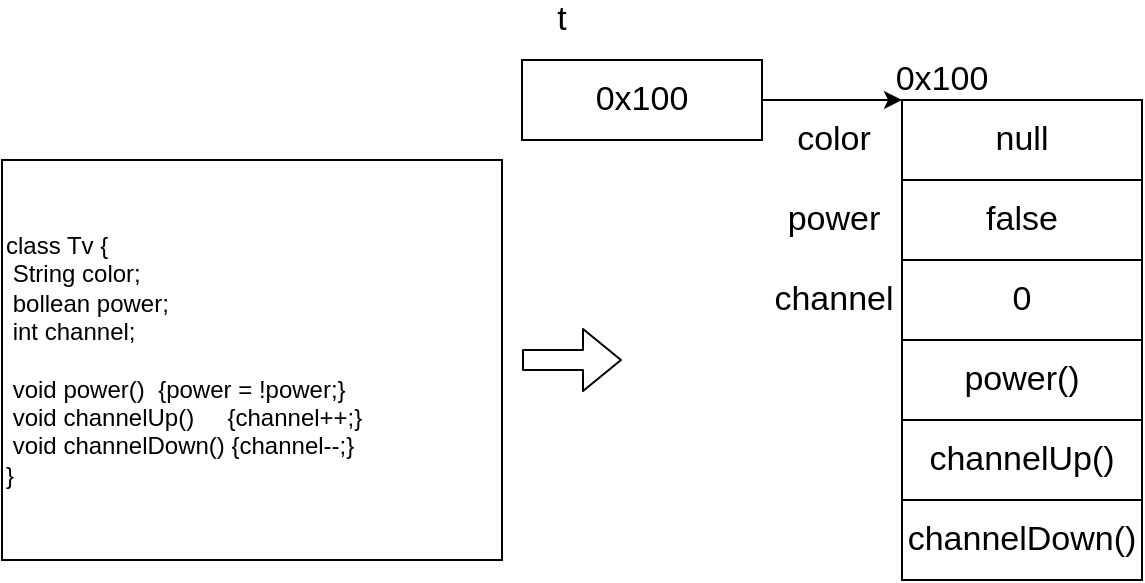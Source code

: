 <mxfile version="15.2.2" type="github" pages="13">
  <diagram id="AVbA2WzciLW4OByasfmy" name="Page-1">
    <mxGraphModel dx="946" dy="43" grid="1" gridSize="10" guides="1" tooltips="1" connect="1" arrows="1" fold="1" page="1" pageScale="1" pageWidth="291" pageHeight="413" math="0" shadow="0">
      <root>
        <mxCell id="0" />
        <mxCell id="1" parent="0" />
        <mxCell id="8xxHYnqcHzZ85pSXo0j8-1" value="&lt;font style=&quot;font-size: 17px&quot;&gt;null&lt;/font&gt;" style="rounded=0;whiteSpace=wrap;html=1;" parent="1" vertex="1">
          <mxGeometry x="450" y="470" width="120" height="40" as="geometry" />
        </mxCell>
        <mxCell id="8xxHYnqcHzZ85pSXo0j8-2" value="&lt;font style=&quot;font-size: 17px&quot;&gt;false&lt;/font&gt;" style="rounded=0;whiteSpace=wrap;html=1;" parent="1" vertex="1">
          <mxGeometry x="450" y="510" width="120" height="40" as="geometry" />
        </mxCell>
        <mxCell id="8xxHYnqcHzZ85pSXo0j8-3" value="&lt;font style=&quot;font-size: 17px&quot;&gt;0&lt;/font&gt;" style="rounded=0;whiteSpace=wrap;html=1;" parent="1" vertex="1">
          <mxGeometry x="450" y="550" width="120" height="40" as="geometry" />
        </mxCell>
        <mxCell id="8xxHYnqcHzZ85pSXo0j8-4" value="&lt;font style=&quot;font-size: 17px&quot;&gt;power()&lt;/font&gt;" style="rounded=0;whiteSpace=wrap;html=1;" parent="1" vertex="1">
          <mxGeometry x="450" y="590" width="120" height="40" as="geometry" />
        </mxCell>
        <mxCell id="8xxHYnqcHzZ85pSXo0j8-5" value="&lt;font style=&quot;font-size: 17px&quot;&gt;channelUp()&lt;/font&gt;" style="rounded=0;whiteSpace=wrap;html=1;" parent="1" vertex="1">
          <mxGeometry x="450" y="630" width="120" height="40" as="geometry" />
        </mxCell>
        <mxCell id="8xxHYnqcHzZ85pSXo0j8-8" value="&lt;font style=&quot;font-size: 17px&quot;&gt;channelDown()&lt;/font&gt;" style="rounded=0;whiteSpace=wrap;html=1;" parent="1" vertex="1">
          <mxGeometry x="450" y="670" width="120" height="40" as="geometry" />
        </mxCell>
        <mxCell id="8xxHYnqcHzZ85pSXo0j8-11" value="" style="edgeStyle=orthogonalEdgeStyle;rounded=0;orthogonalLoop=1;jettySize=auto;html=1;entryX=0;entryY=0;entryDx=0;entryDy=0;" parent="1" source="8xxHYnqcHzZ85pSXo0j8-9" target="8xxHYnqcHzZ85pSXo0j8-1" edge="1">
          <mxGeometry relative="1" as="geometry">
            <Array as="points">
              <mxPoint x="430" y="470" />
              <mxPoint x="430" y="470" />
            </Array>
          </mxGeometry>
        </mxCell>
        <mxCell id="8xxHYnqcHzZ85pSXo0j8-9" value="&lt;font style=&quot;font-size: 17px&quot;&gt;0x100&lt;/font&gt;" style="rounded=0;whiteSpace=wrap;html=1;" parent="1" vertex="1">
          <mxGeometry x="260" y="450" width="120" height="40" as="geometry" />
        </mxCell>
        <mxCell id="8xxHYnqcHzZ85pSXo0j8-12" value="&lt;font style=&quot;font-size: 17px&quot;&gt;0x100&lt;/font&gt;" style="text;html=1;strokeColor=none;fillColor=none;align=center;verticalAlign=middle;whiteSpace=wrap;rounded=0;" parent="1" vertex="1">
          <mxGeometry x="450" y="450" width="40" height="20" as="geometry" />
        </mxCell>
        <mxCell id="8xxHYnqcHzZ85pSXo0j8-13" value="&lt;font style=&quot;font-size: 17px&quot;&gt;color&lt;/font&gt;" style="text;html=1;strokeColor=none;fillColor=none;align=center;verticalAlign=middle;whiteSpace=wrap;rounded=0;" parent="1" vertex="1">
          <mxGeometry x="396" y="480" width="40" height="20" as="geometry" />
        </mxCell>
        <mxCell id="8xxHYnqcHzZ85pSXo0j8-14" value="&lt;font style=&quot;font-size: 17px&quot;&gt;power&lt;/font&gt;" style="text;html=1;strokeColor=none;fillColor=none;align=center;verticalAlign=middle;whiteSpace=wrap;rounded=0;" parent="1" vertex="1">
          <mxGeometry x="396" y="520" width="40" height="20" as="geometry" />
        </mxCell>
        <mxCell id="8xxHYnqcHzZ85pSXo0j8-15" value="&lt;font style=&quot;font-size: 17px&quot;&gt;channel&lt;/font&gt;" style="text;html=1;strokeColor=none;fillColor=none;align=center;verticalAlign=middle;whiteSpace=wrap;rounded=0;" parent="1" vertex="1">
          <mxGeometry x="396" y="560" width="40" height="20" as="geometry" />
        </mxCell>
        <mxCell id="8xxHYnqcHzZ85pSXo0j8-18" value="&lt;font style=&quot;font-size: 17px&quot;&gt;t&lt;/font&gt;" style="text;html=1;strokeColor=none;fillColor=none;align=center;verticalAlign=middle;whiteSpace=wrap;rounded=0;" parent="1" vertex="1">
          <mxGeometry x="260" y="420" width="40" height="20" as="geometry" />
        </mxCell>
        <mxCell id="8xxHYnqcHzZ85pSXo0j8-23" value="class&lt;span style=&quot;white-space: pre&quot;&gt; &lt;/span&gt;Tv {&lt;br&gt;&lt;span style=&quot;white-space: pre&quot;&gt; &lt;/span&gt;String&lt;span style=&quot;white-space: pre&quot;&gt; &lt;/span&gt;color;&lt;br&gt;&lt;span style=&quot;white-space: pre&quot;&gt; &lt;/span&gt;bollean&lt;span style=&quot;white-space: pre&quot;&gt; &lt;/span&gt;power;&lt;br&gt;&lt;span style=&quot;white-space: pre&quot;&gt; &lt;/span&gt;int&lt;span style=&quot;white-space: pre&quot;&gt; &lt;/span&gt;channel;&lt;br&gt;&lt;br&gt;&lt;span style=&quot;white-space: pre&quot;&gt; &lt;/span&gt;void&lt;span style=&quot;white-space: pre&quot;&gt; &lt;/span&gt;power()&lt;span style=&quot;white-space: pre&quot;&gt; &lt;/span&gt;&lt;span style=&quot;white-space: pre&quot;&gt; &lt;/span&gt;{power = !power;}&lt;br&gt;&lt;span style=&quot;white-space: pre&quot;&gt; &lt;/span&gt;void&lt;span style=&quot;white-space: pre&quot;&gt; &lt;/span&gt;channelUp()&amp;nbsp; &amp;nbsp; &amp;nbsp;{channel++;}&lt;br&gt;&lt;span style=&quot;white-space: pre&quot;&gt; &lt;/span&gt;void&lt;span style=&quot;white-space: pre&quot;&gt; &lt;/span&gt;channelDown() {channel--;}&lt;br&gt;}" style="rounded=0;whiteSpace=wrap;html=1;align=left;" parent="1" vertex="1">
          <mxGeometry y="500" width="250" height="200" as="geometry" />
        </mxCell>
        <mxCell id="8xxHYnqcHzZ85pSXo0j8-24" value="" style="shape=flexArrow;endArrow=classic;html=1;" parent="1" edge="1">
          <mxGeometry width="50" height="50" relative="1" as="geometry">
            <mxPoint x="260" y="600" as="sourcePoint" />
            <mxPoint x="310" y="600" as="targetPoint" />
          </mxGeometry>
        </mxCell>
      </root>
    </mxGraphModel>
  </diagram>
  <diagram id="wTF5GA8c0LTcW8qtH34c" name="Page-2">
    <mxGraphModel dx="829" dy="577" grid="1" gridSize="10" guides="1" tooltips="1" connect="1" arrows="1" fold="1" page="1" pageScale="1" pageWidth="100" pageHeight="100" math="0" shadow="0">
      <root>
        <mxCell id="OssA5UeMGbeA-7TSATNq-0" />
        <mxCell id="OssA5UeMGbeA-7TSATNq-1" parent="OssA5UeMGbeA-7TSATNq-0" />
        <mxCell id="OssA5UeMGbeA-7TSATNq-3" value="&lt;font style=&quot;font-size: 17px&quot;&gt;1&lt;/font&gt;" style="rounded=0;whiteSpace=wrap;html=1;" parent="OssA5UeMGbeA-7TSATNq-1" vertex="1">
          <mxGeometry x="103" y="340" width="130" height="50" as="geometry" />
        </mxCell>
        <mxCell id="OssA5UeMGbeA-7TSATNq-9" value="&lt;font style=&quot;font-size: 17px&quot;&gt;2&lt;/font&gt;" style="rounded=0;whiteSpace=wrap;html=1;" parent="OssA5UeMGbeA-7TSATNq-1" vertex="1">
          <mxGeometry x="103" y="390" width="130" height="50" as="geometry" />
        </mxCell>
        <mxCell id="OssA5UeMGbeA-7TSATNq-10" value="&lt;font style=&quot;font-size: 17px&quot;&gt;1&lt;/font&gt;" style="rounded=0;whiteSpace=wrap;html=1;" parent="OssA5UeMGbeA-7TSATNq-1" vertex="1">
          <mxGeometry x="-87" y="340" width="130" height="50" as="geometry" />
        </mxCell>
        <mxCell id="OssA5UeMGbeA-7TSATNq-11" value="&lt;font style=&quot;font-size: 17px&quot;&gt;3&lt;/font&gt;" style="rounded=0;whiteSpace=wrap;html=1;" parent="OssA5UeMGbeA-7TSATNq-1" vertex="1">
          <mxGeometry x="103" y="440" width="130" height="50" as="geometry" />
        </mxCell>
        <mxCell id="OssA5UeMGbeA-7TSATNq-18" value="" style="edgeStyle=orthogonalEdgeStyle;rounded=0;orthogonalLoop=1;jettySize=auto;html=1;" parent="OssA5UeMGbeA-7TSATNq-1" source="OssA5UeMGbeA-7TSATNq-12" target="OssA5UeMGbeA-7TSATNq-14" edge="1">
          <mxGeometry relative="1" as="geometry" />
        </mxCell>
        <mxCell id="OssA5UeMGbeA-7TSATNq-12" value="&lt;font style=&quot;font-size: 17px&quot;&gt;변수&lt;/font&gt;" style="text;html=1;strokeColor=none;fillColor=none;align=center;verticalAlign=middle;whiteSpace=wrap;rounded=0;" parent="OssA5UeMGbeA-7TSATNq-1" vertex="1">
          <mxGeometry x="-78" y="310" width="112" height="20" as="geometry" />
        </mxCell>
        <mxCell id="OssA5UeMGbeA-7TSATNq-23" value="" style="edgeStyle=orthogonalEdgeStyle;rounded=0;orthogonalLoop=1;jettySize=auto;html=1;" parent="OssA5UeMGbeA-7TSATNq-1" source="OssA5UeMGbeA-7TSATNq-14" target="OssA5UeMGbeA-7TSATNq-22" edge="1">
          <mxGeometry relative="1" as="geometry" />
        </mxCell>
        <mxCell id="OssA5UeMGbeA-7TSATNq-14" value="&lt;font style=&quot;font-size: 17px&quot;&gt;배열&lt;br&gt;&lt;/font&gt;" style="text;html=1;strokeColor=none;fillColor=none;align=center;verticalAlign=middle;whiteSpace=wrap;rounded=0;" parent="OssA5UeMGbeA-7TSATNq-1" vertex="1">
          <mxGeometry x="112" y="310" width="112" height="20" as="geometry" />
        </mxCell>
        <mxCell id="OssA5UeMGbeA-7TSATNq-19" value="&lt;font style=&quot;font-size: 17px&quot;&gt;1&lt;/font&gt;" style="rounded=0;whiteSpace=wrap;html=1;" parent="OssA5UeMGbeA-7TSATNq-1" vertex="1">
          <mxGeometry x="320.5" y="340" width="130" height="50" as="geometry" />
        </mxCell>
        <mxCell id="OssA5UeMGbeA-7TSATNq-20" value="&lt;font style=&quot;font-size: 17px&quot;&gt;10.0f&lt;/font&gt;" style="rounded=0;whiteSpace=wrap;html=1;" parent="OssA5UeMGbeA-7TSATNq-1" vertex="1">
          <mxGeometry x="320.5" y="390" width="130" height="50" as="geometry" />
        </mxCell>
        <mxCell id="OssA5UeMGbeA-7TSATNq-21" value="&lt;font style=&quot;font-size: 17px&quot;&gt;&#39;a&#39;&lt;/font&gt;" style="rounded=0;whiteSpace=wrap;html=1;" parent="OssA5UeMGbeA-7TSATNq-1" vertex="1">
          <mxGeometry x="320.5" y="440" width="69.5" height="50" as="geometry" />
        </mxCell>
        <mxCell id="OssA5UeMGbeA-7TSATNq-28" value="" style="edgeStyle=orthogonalEdgeStyle;rounded=0;orthogonalLoop=1;jettySize=auto;html=1;" parent="OssA5UeMGbeA-7TSATNq-1" source="OssA5UeMGbeA-7TSATNq-22" target="OssA5UeMGbeA-7TSATNq-27" edge="1">
          <mxGeometry relative="1" as="geometry" />
        </mxCell>
        <mxCell id="OssA5UeMGbeA-7TSATNq-22" value="&lt;font style=&quot;font-size: 17px&quot;&gt;구조체&lt;br&gt;&lt;/font&gt;" style="text;html=1;strokeColor=none;fillColor=none;align=center;verticalAlign=middle;whiteSpace=wrap;rounded=0;" parent="OssA5UeMGbeA-7TSATNq-1" vertex="1">
          <mxGeometry x="315.25" y="310" width="140.5" height="20" as="geometry" />
        </mxCell>
        <mxCell id="OssA5UeMGbeA-7TSATNq-24" value="&lt;font style=&quot;font-size: 17px&quot;&gt;1&lt;/font&gt;" style="rounded=0;whiteSpace=wrap;html=1;" parent="OssA5UeMGbeA-7TSATNq-1" vertex="1">
          <mxGeometry x="550" y="340" width="130" height="50" as="geometry" />
        </mxCell>
        <mxCell id="OssA5UeMGbeA-7TSATNq-25" value="&lt;font style=&quot;font-size: 17px&quot;&gt;10.0f&lt;/font&gt;" style="rounded=0;whiteSpace=wrap;html=1;" parent="OssA5UeMGbeA-7TSATNq-1" vertex="1">
          <mxGeometry x="550" y="390" width="130" height="50" as="geometry" />
        </mxCell>
        <mxCell id="OssA5UeMGbeA-7TSATNq-26" value="&lt;font style=&quot;font-size: 17px&quot;&gt;&#39;a&#39;&lt;/font&gt;" style="rounded=0;whiteSpace=wrap;html=1;" parent="OssA5UeMGbeA-7TSATNq-1" vertex="1">
          <mxGeometry x="550" y="440" width="70" height="50" as="geometry" />
        </mxCell>
        <mxCell id="OssA5UeMGbeA-7TSATNq-27" value="&lt;font style=&quot;font-size: 17px&quot;&gt;클래스&lt;br&gt;&lt;/font&gt;" style="text;html=1;strokeColor=none;fillColor=none;align=center;verticalAlign=middle;whiteSpace=wrap;rounded=0;" parent="OssA5UeMGbeA-7TSATNq-1" vertex="1">
          <mxGeometry x="587.5" y="310" width="212.5" height="20" as="geometry" />
        </mxCell>
        <mxCell id="OssA5UeMGbeA-7TSATNq-29" value="&lt;font style=&quot;font-size: 17px&quot;&gt;함수&lt;/font&gt;" style="rounded=0;whiteSpace=wrap;html=1;" parent="OssA5UeMGbeA-7TSATNq-1" vertex="1">
          <mxGeometry x="715" y="390" width="70" height="50" as="geometry" />
        </mxCell>
        <mxCell id="OssA5UeMGbeA-7TSATNq-30" value="&lt;font style=&quot;font-size: 17px&quot;&gt;+&lt;br&gt;&lt;/font&gt;" style="text;html=1;strokeColor=none;fillColor=none;align=center;verticalAlign=middle;whiteSpace=wrap;rounded=0;" parent="OssA5UeMGbeA-7TSATNq-1" vertex="1">
          <mxGeometry x="670" y="405" width="55" height="20" as="geometry" />
        </mxCell>
      </root>
    </mxGraphModel>
  </diagram>
  <diagram id="tmCgrJ1mzERBwI7ZEbsV" name="Page-3">
    <mxGraphModel dx="664" dy="1033" grid="1" gridSize="10" guides="1" tooltips="1" connect="1" arrows="1" fold="1" page="1" pageScale="1" pageWidth="291" pageHeight="413" math="0" shadow="0">
      <root>
        <mxCell id="uAzNojP5SGKycwCeyHVH-0" />
        <mxCell id="uAzNojP5SGKycwCeyHVH-1" parent="uAzNojP5SGKycwCeyHVH-0" />
        <mxCell id="uAzNojP5SGKycwCeyHVH-31" value="" style="edgeStyle=orthogonalEdgeStyle;rounded=0;orthogonalLoop=1;jettySize=auto;html=1;entryX=0.5;entryY=1;entryDx=0;entryDy=0;" parent="uAzNojP5SGKycwCeyHVH-1" source="uAzNojP5SGKycwCeyHVH-2" target="uAzNojP5SGKycwCeyHVH-11" edge="1">
          <mxGeometry relative="1" as="geometry">
            <mxPoint x="170" y="152" as="targetPoint" />
          </mxGeometry>
        </mxCell>
        <mxCell id="uAzNojP5SGKycwCeyHVH-2" value="" style="whiteSpace=wrap;html=1;aspect=fixed;" parent="uAzNojP5SGKycwCeyHVH-1" vertex="1">
          <mxGeometry x="130" y="180" width="80" height="80" as="geometry" />
        </mxCell>
        <mxCell id="uAzNojP5SGKycwCeyHVH-28" value="" style="edgeStyle=orthogonalEdgeStyle;rounded=0;orthogonalLoop=1;jettySize=auto;html=1;exitX=0.5;exitY=0;exitDx=0;exitDy=0;" parent="uAzNojP5SGKycwCeyHVH-1" source="uAzNojP5SGKycwCeyHVH-3" edge="1">
          <mxGeometry relative="1" as="geometry">
            <mxPoint x="170" y="260" as="targetPoint" />
          </mxGeometry>
        </mxCell>
        <mxCell id="uAzNojP5SGKycwCeyHVH-3" value="" style="whiteSpace=wrap;html=1;aspect=fixed;" parent="uAzNojP5SGKycwCeyHVH-1" vertex="1">
          <mxGeometry x="20" y="307" width="80" height="80" as="geometry" />
        </mxCell>
        <mxCell id="uAzNojP5SGKycwCeyHVH-26" value="" style="edgeStyle=orthogonalEdgeStyle;rounded=0;orthogonalLoop=1;jettySize=auto;html=1;" parent="uAzNojP5SGKycwCeyHVH-1" source="uAzNojP5SGKycwCeyHVH-4" edge="1">
          <mxGeometry relative="1" as="geometry">
            <mxPoint x="170" y="259" as="targetPoint" />
          </mxGeometry>
        </mxCell>
        <mxCell id="uAzNojP5SGKycwCeyHVH-4" value="" style="whiteSpace=wrap;html=1;aspect=fixed;" parent="uAzNojP5SGKycwCeyHVH-1" vertex="1">
          <mxGeometry x="130" y="307" width="80" height="80" as="geometry" />
        </mxCell>
        <mxCell id="uAzNojP5SGKycwCeyHVH-30" value="" style="edgeStyle=orthogonalEdgeStyle;rounded=0;orthogonalLoop=1;jettySize=auto;html=1;exitX=0.5;exitY=0;exitDx=0;exitDy=0;" parent="uAzNojP5SGKycwCeyHVH-1" source="uAzNojP5SGKycwCeyHVH-5" edge="1">
          <mxGeometry relative="1" as="geometry">
            <mxPoint x="170" y="260" as="targetPoint" />
          </mxGeometry>
        </mxCell>
        <mxCell id="uAzNojP5SGKycwCeyHVH-5" value="" style="whiteSpace=wrap;html=1;aspect=fixed;" parent="uAzNojP5SGKycwCeyHVH-1" vertex="1">
          <mxGeometry x="240" y="307" width="80" height="80" as="geometry" />
        </mxCell>
        <mxCell id="uAzNojP5SGKycwCeyHVH-11" value="" style="whiteSpace=wrap;html=1;aspect=fixed;" parent="uAzNojP5SGKycwCeyHVH-1" vertex="1">
          <mxGeometry x="130" y="70" width="80" height="80" as="geometry" />
        </mxCell>
        <mxCell id="uAzNojP5SGKycwCeyHVH-13" value="" style="ellipse;whiteSpace=wrap;html=1;aspect=fixed;" parent="uAzNojP5SGKycwCeyHVH-1" vertex="1">
          <mxGeometry x="136" y="80" width="20" height="20" as="geometry" />
        </mxCell>
        <mxCell id="uAzNojP5SGKycwCeyHVH-15" value="" style="ellipse;whiteSpace=wrap;html=1;aspect=fixed;" parent="uAzNojP5SGKycwCeyHVH-1" vertex="1">
          <mxGeometry x="136" y="320" width="20" height="20" as="geometry" />
        </mxCell>
        <mxCell id="uAzNojP5SGKycwCeyHVH-16" value="" style="ellipse;whiteSpace=wrap;html=1;aspect=fixed;" parent="uAzNojP5SGKycwCeyHVH-1" vertex="1">
          <mxGeometry x="30" y="320" width="20" height="20" as="geometry" />
        </mxCell>
        <mxCell id="uAzNojP5SGKycwCeyHVH-17" value="" style="ellipse;whiteSpace=wrap;html=1;aspect=fixed;" parent="uAzNojP5SGKycwCeyHVH-1" vertex="1">
          <mxGeometry x="250" y="320" width="20" height="20" as="geometry" />
        </mxCell>
        <mxCell id="uAzNojP5SGKycwCeyHVH-18" value="" style="ellipse;whiteSpace=wrap;html=1;aspect=fixed;" parent="uAzNojP5SGKycwCeyHVH-1" vertex="1">
          <mxGeometry x="136" y="191" width="20" height="20" as="geometry" />
        </mxCell>
        <mxCell id="uAzNojP5SGKycwCeyHVH-19" value="" style="rounded=0;whiteSpace=wrap;html=1;" parent="uAzNojP5SGKycwCeyHVH-1" vertex="1">
          <mxGeometry x="160" y="191" width="40" height="20" as="geometry" />
        </mxCell>
        <mxCell id="uAzNojP5SGKycwCeyHVH-20" value="" style="rounded=0;whiteSpace=wrap;html=1;" parent="uAzNojP5SGKycwCeyHVH-1" vertex="1">
          <mxGeometry x="54" y="320" width="40" height="20" as="geometry" />
        </mxCell>
        <mxCell id="uAzNojP5SGKycwCeyHVH-21" value="" style="rounded=0;whiteSpace=wrap;html=1;" parent="uAzNojP5SGKycwCeyHVH-1" vertex="1">
          <mxGeometry x="163" y="319" width="40" height="20" as="geometry" />
        </mxCell>
        <mxCell id="uAzNojP5SGKycwCeyHVH-22" value="" style="rounded=0;whiteSpace=wrap;html=1;" parent="uAzNojP5SGKycwCeyHVH-1" vertex="1">
          <mxGeometry x="275" y="320" width="40" height="20" as="geometry" />
        </mxCell>
        <mxCell id="uAzNojP5SGKycwCeyHVH-23" value="" style="shape=card;whiteSpace=wrap;html=1;" parent="uAzNojP5SGKycwCeyHVH-1" vertex="1">
          <mxGeometry x="40" y="350" width="54" height="29" as="geometry" />
        </mxCell>
        <mxCell id="uAzNojP5SGKycwCeyHVH-24" value="" style="triangle;whiteSpace=wrap;html=1;" parent="uAzNojP5SGKycwCeyHVH-1" vertex="1">
          <mxGeometry x="154" y="350" width="46" height="29" as="geometry" />
        </mxCell>
        <mxCell id="uAzNojP5SGKycwCeyHVH-25" value="" style="shape=hexagon;perimeter=hexagonPerimeter2;whiteSpace=wrap;html=1;fixedSize=1;size=70;" parent="uAzNojP5SGKycwCeyHVH-1" vertex="1">
          <mxGeometry x="250" y="350" width="60" height="30" as="geometry" />
        </mxCell>
      </root>
    </mxGraphModel>
  </diagram>
  <diagram id="_roCtfTseSHjbUSnfM0t" name="Page-4">
    <mxGraphModel dx="82" dy="981" grid="1" gridSize="10" guides="1" tooltips="1" connect="1" arrows="1" fold="1" page="1" pageScale="1" pageWidth="291" pageHeight="413" math="0" shadow="0">
      <root>
        <mxCell id="8V_HabvJVa8DtVAhwuZo-0" />
        <mxCell id="8V_HabvJVa8DtVAhwuZo-1" parent="8V_HabvJVa8DtVAhwuZo-0" />
        <mxCell id="8V_HabvJVa8DtVAhwuZo-2" value="사람" style="shape=umlActor;verticalLabelPosition=bottom;verticalAlign=top;html=1;outlineConnect=0;" vertex="1" parent="8V_HabvJVa8DtVAhwuZo-1">
          <mxGeometry x="660" y="140" width="30" height="60" as="geometry" />
        </mxCell>
        <mxCell id="8V_HabvJVa8DtVAhwuZo-7" value="컴퓨터" style="strokeWidth=2;html=1;shape=mxgraph.flowchart.multi-document;whiteSpace=wrap;" vertex="1" parent="8V_HabvJVa8DtVAhwuZo-1">
          <mxGeometry x="900" y="140" width="88" height="60" as="geometry" />
        </mxCell>
        <mxCell id="8V_HabvJVa8DtVAhwuZo-8" value="윈도우" style="strokeWidth=2;html=1;shape=mxgraph.flowchart.document2;whiteSpace=wrap;size=0.25;" vertex="1" parent="8V_HabvJVa8DtVAhwuZo-1">
          <mxGeometry x="766" y="140" width="70" height="60" as="geometry" />
        </mxCell>
        <mxCell id="8V_HabvJVa8DtVAhwuZo-9" value="" style="html=1;shadow=0;dashed=0;align=center;verticalAlign=middle;shape=mxgraph.arrows2.arrow;dy=0.44;dx=17.21;notch=0;" vertex="1" parent="8V_HabvJVa8DtVAhwuZo-1">
          <mxGeometry x="710" y="165" width="30" height="10" as="geometry" />
        </mxCell>
        <mxCell id="8V_HabvJVa8DtVAhwuZo-10" value="" style="html=1;shadow=0;dashed=0;align=center;verticalAlign=middle;shape=mxgraph.arrows2.arrow;dy=0.44;dx=17.21;notch=0;" vertex="1" parent="8V_HabvJVa8DtVAhwuZo-1">
          <mxGeometry x="850" y="165" width="30" height="10" as="geometry" />
        </mxCell>
        <mxCell id="8V_HabvJVa8DtVAhwuZo-11" value="인터페이스" style="text;html=1;strokeColor=none;fillColor=none;align=center;verticalAlign=middle;whiteSpace=wrap;rounded=0;" vertex="1" parent="8V_HabvJVa8DtVAhwuZo-1">
          <mxGeometry x="756.5" y="217" width="89" height="20" as="geometry" />
        </mxCell>
      </root>
    </mxGraphModel>
  </diagram>
  <diagram id="AGArMEf-5viEsdNaOTK_" name="Page-5">
    <mxGraphModel dx="664" dy="568" grid="1" gridSize="10" guides="1" tooltips="1" connect="1" arrows="1" fold="1" page="1" pageScale="1" pageWidth="291" pageHeight="413" math="0" shadow="0">
      <root>
        <mxCell id="brBaX421e26S5dcsS7oU-0" />
        <mxCell id="brBaX421e26S5dcsS7oU-1" parent="brBaX421e26S5dcsS7oU-0" />
        <mxCell id="brBaX421e26S5dcsS7oU-6" value="" style="ellipse;whiteSpace=wrap;html=1;fillColor=#f5f5f5;strokeColor=#666666;fontColor=#333333;" vertex="1" parent="brBaX421e26S5dcsS7oU-1">
          <mxGeometry x="237" y="990" width="200" height="130" as="geometry" />
        </mxCell>
        <mxCell id="brBaX421e26S5dcsS7oU-5" value="" style="edgeStyle=orthogonalEdgeStyle;rounded=0;orthogonalLoop=1;jettySize=auto;html=1;strokeWidth=3;" edge="1" parent="brBaX421e26S5dcsS7oU-1" target="brBaX421e26S5dcsS7oU-4">
          <mxGeometry relative="1" as="geometry">
            <mxPoint x="240" y="1055" as="sourcePoint" />
          </mxGeometry>
        </mxCell>
        <mxCell id="brBaX421e26S5dcsS7oU-7" value="" style="edgeStyle=orthogonalEdgeStyle;rounded=0;orthogonalLoop=1;jettySize=auto;html=1;strokeWidth=3;" edge="1" parent="brBaX421e26S5dcsS7oU-1" source="brBaX421e26S5dcsS7oU-2" target="brBaX421e26S5dcsS7oU-6">
          <mxGeometry relative="1" as="geometry" />
        </mxCell>
        <mxCell id="brBaX421e26S5dcsS7oU-2" value="&lt;font style=&quot;font-size: 17px&quot;&gt;A&lt;br&gt;(User)&lt;/font&gt;" style="ellipse;whiteSpace=wrap;html=1;" vertex="1" parent="brBaX421e26S5dcsS7oU-1">
          <mxGeometry x="26" y="1015" width="120" height="80" as="geometry" />
        </mxCell>
        <mxCell id="brBaX421e26S5dcsS7oU-4" value="&lt;span style=&quot;font-size: 17px&quot;&gt;B&lt;br&gt;&lt;/span&gt;(Provider)" style="ellipse;whiteSpace=wrap;html=1;" vertex="1" parent="brBaX421e26S5dcsS7oU-1">
          <mxGeometry x="277" y="1015" width="120" height="80" as="geometry" />
        </mxCell>
        <mxCell id="brBaX421e26S5dcsS7oU-8" value="&lt;font style=&quot;font-size: 17px&quot;&gt;I&lt;/font&gt;" style="text;html=1;strokeColor=none;fillColor=none;align=center;verticalAlign=middle;whiteSpace=wrap;rounded=0;" vertex="1" parent="brBaX421e26S5dcsS7oU-1">
          <mxGeometry x="317" y="970" width="40" height="20" as="geometry" />
        </mxCell>
        <mxCell id="brBaX421e26S5dcsS7oU-12" value="" style="edgeStyle=orthogonalEdgeStyle;rounded=0;orthogonalLoop=1;jettySize=auto;html=1;strokeWidth=3;entryX=0;entryY=0.5;entryDx=0;entryDy=0;" edge="1" parent="brBaX421e26S5dcsS7oU-1" source="brBaX421e26S5dcsS7oU-9" target="brBaX421e26S5dcsS7oU-10">
          <mxGeometry relative="1" as="geometry">
            <mxPoint x="226" y="490" as="targetPoint" />
          </mxGeometry>
        </mxCell>
        <mxCell id="brBaX421e26S5dcsS7oU-9" value="&lt;font style=&quot;font-size: 17px&quot;&gt;A&lt;br&gt;(User)&lt;/font&gt;" style="ellipse;whiteSpace=wrap;html=1;" vertex="1" parent="brBaX421e26S5dcsS7oU-1">
          <mxGeometry x="26" y="450" width="120" height="80" as="geometry" />
        </mxCell>
        <mxCell id="brBaX421e26S5dcsS7oU-10" value="&lt;span style=&quot;font-size: 17px&quot;&gt;B&lt;br&gt;&lt;/span&gt;(Provider)" style="ellipse;whiteSpace=wrap;html=1;" vertex="1" parent="brBaX421e26S5dcsS7oU-1">
          <mxGeometry x="277" y="450" width="120" height="80" as="geometry" />
        </mxCell>
        <mxCell id="brBaX421e26S5dcsS7oU-13" value="&lt;span style=&quot;font-size: 17px&quot;&gt;C&lt;/span&gt;" style="ellipse;whiteSpace=wrap;html=1;" vertex="1" parent="brBaX421e26S5dcsS7oU-1">
          <mxGeometry x="277" y="1150" width="120" height="80" as="geometry" />
        </mxCell>
        <mxCell id="brBaX421e26S5dcsS7oU-14" value="" style="endArrow=none;html=1;strokeWidth=3;" edge="1" parent="brBaX421e26S5dcsS7oU-1">
          <mxGeometry width="50" height="50" relative="1" as="geometry">
            <mxPoint x="288" y="1108" as="sourcePoint" />
            <mxPoint x="386" y="1002" as="targetPoint" />
          </mxGeometry>
        </mxCell>
        <mxCell id="brBaX421e26S5dcsS7oU-15" value="" style="endArrow=none;html=1;strokeWidth=3;" edge="1" parent="brBaX421e26S5dcsS7oU-1">
          <mxGeometry width="50" height="50" relative="1" as="geometry">
            <mxPoint x="300" y="1000" as="sourcePoint" />
            <mxPoint x="388" y="1112" as="targetPoint" />
          </mxGeometry>
        </mxCell>
        <mxCell id="brBaX421e26S5dcsS7oU-16" value="" style="curved=1;endArrow=classic;html=1;strokeWidth=3;" edge="1" parent="brBaX421e26S5dcsS7oU-1">
          <mxGeometry width="50" height="50" relative="1" as="geometry">
            <mxPoint x="240" y="1080" as="sourcePoint" />
            <mxPoint x="270" y="1170" as="targetPoint" />
            <Array as="points">
              <mxPoint x="220" y="1130" />
            </Array>
          </mxGeometry>
        </mxCell>
        <mxCell id="brBaX421e26S5dcsS7oU-18" value="" style="endArrow=classic;html=1;strokeWidth=3;exitX=1;exitY=1;exitDx=0;exitDy=0;entryX=0;entryY=0.5;entryDx=0;entryDy=0;" edge="1" parent="brBaX421e26S5dcsS7oU-1" source="brBaX421e26S5dcsS7oU-2" target="brBaX421e26S5dcsS7oU-13">
          <mxGeometry width="50" height="50" relative="1" as="geometry">
            <mxPoint x="120" y="1140" as="sourcePoint" />
            <mxPoint x="250" y="1190" as="targetPoint" />
          </mxGeometry>
        </mxCell>
        <mxCell id="brBaX421e26S5dcsS7oU-19" value="" style="ellipse;whiteSpace=wrap;html=1;fillColor=#f5f5f5;strokeColor=#666666;fontColor=#333333;" vertex="1" parent="brBaX421e26S5dcsS7oU-1">
          <mxGeometry x="231" y="820" width="200" height="130" as="geometry" />
        </mxCell>
        <mxCell id="brBaX421e26S5dcsS7oU-20" value="" style="edgeStyle=orthogonalEdgeStyle;rounded=0;orthogonalLoop=1;jettySize=auto;html=1;strokeWidth=3;" edge="1" parent="brBaX421e26S5dcsS7oU-1" target="brBaX421e26S5dcsS7oU-23">
          <mxGeometry relative="1" as="geometry">
            <mxPoint x="234" y="885" as="sourcePoint" />
          </mxGeometry>
        </mxCell>
        <mxCell id="brBaX421e26S5dcsS7oU-21" value="" style="edgeStyle=orthogonalEdgeStyle;rounded=0;orthogonalLoop=1;jettySize=auto;html=1;strokeWidth=3;" edge="1" parent="brBaX421e26S5dcsS7oU-1" source="brBaX421e26S5dcsS7oU-22" target="brBaX421e26S5dcsS7oU-19">
          <mxGeometry relative="1" as="geometry" />
        </mxCell>
        <mxCell id="brBaX421e26S5dcsS7oU-22" value="&lt;font style=&quot;font-size: 17px&quot;&gt;A&lt;br&gt;(User)&lt;/font&gt;" style="ellipse;whiteSpace=wrap;html=1;" vertex="1" parent="brBaX421e26S5dcsS7oU-1">
          <mxGeometry x="20" y="845" width="120" height="80" as="geometry" />
        </mxCell>
        <mxCell id="brBaX421e26S5dcsS7oU-23" value="&lt;span style=&quot;font-size: 17px&quot;&gt;B&lt;br&gt;&lt;/span&gt;(Provider)" style="ellipse;whiteSpace=wrap;html=1;" vertex="1" parent="brBaX421e26S5dcsS7oU-1">
          <mxGeometry x="271" y="845" width="120" height="80" as="geometry" />
        </mxCell>
        <mxCell id="brBaX421e26S5dcsS7oU-24" value="&lt;font style=&quot;font-size: 17px&quot;&gt;I&lt;/font&gt;" style="text;html=1;strokeColor=none;fillColor=none;align=center;verticalAlign=middle;whiteSpace=wrap;rounded=0;" vertex="1" parent="brBaX421e26S5dcsS7oU-1">
          <mxGeometry x="311" y="800" width="40" height="20" as="geometry" />
        </mxCell>
        <mxCell id="brBaX421e26S5dcsS7oU-27" value="" style="edgeStyle=orthogonalEdgeStyle;rounded=0;orthogonalLoop=1;jettySize=auto;html=1;strokeWidth=3;entryX=0;entryY=0.5;entryDx=0;entryDy=0;" edge="1" parent="brBaX421e26S5dcsS7oU-1" source="brBaX421e26S5dcsS7oU-28" target="brBaX421e26S5dcsS7oU-29">
          <mxGeometry relative="1" as="geometry">
            <mxPoint x="226" y="590" as="targetPoint" />
          </mxGeometry>
        </mxCell>
        <mxCell id="brBaX421e26S5dcsS7oU-28" value="&lt;font style=&quot;font-size: 17px&quot;&gt;A&lt;br&gt;(User)&lt;/font&gt;" style="ellipse;whiteSpace=wrap;html=1;" vertex="1" parent="brBaX421e26S5dcsS7oU-1">
          <mxGeometry x="26" y="550" width="120" height="80" as="geometry" />
        </mxCell>
        <mxCell id="brBaX421e26S5dcsS7oU-29" value="&lt;span style=&quot;font-size: 17px&quot;&gt;B&lt;br&gt;&lt;/span&gt;(Provider)" style="ellipse;whiteSpace=wrap;html=1;" vertex="1" parent="brBaX421e26S5dcsS7oU-1">
          <mxGeometry x="277" y="550" width="120" height="80" as="geometry" />
        </mxCell>
        <mxCell id="brBaX421e26S5dcsS7oU-30" value="&lt;span style=&quot;font-size: 17px&quot;&gt;C&lt;/span&gt;" style="ellipse;whiteSpace=wrap;html=1;" vertex="1" parent="brBaX421e26S5dcsS7oU-1">
          <mxGeometry x="300" y="690" width="120" height="80" as="geometry" />
        </mxCell>
        <mxCell id="brBaX421e26S5dcsS7oU-31" value="" style="curved=1;endArrow=classic;html=1;strokeWidth=3;" edge="1" parent="brBaX421e26S5dcsS7oU-1">
          <mxGeometry width="50" height="50" relative="1" as="geometry">
            <mxPoint x="270" y="610" as="sourcePoint" />
            <mxPoint x="300" y="700" as="targetPoint" />
            <Array as="points">
              <mxPoint x="250" y="660" />
            </Array>
          </mxGeometry>
        </mxCell>
        <mxCell id="brBaX421e26S5dcsS7oU-32" value="" style="endArrow=none;html=1;strokeWidth=3;" edge="1" parent="brBaX421e26S5dcsS7oU-1">
          <mxGeometry width="50" height="50" relative="1" as="geometry">
            <mxPoint x="300" y="640" as="sourcePoint" />
            <mxPoint x="380" y="540" as="targetPoint" />
          </mxGeometry>
        </mxCell>
        <mxCell id="brBaX421e26S5dcsS7oU-33" value="" style="endArrow=none;html=1;strokeWidth=3;" edge="1" parent="brBaX421e26S5dcsS7oU-1">
          <mxGeometry width="50" height="50" relative="1" as="geometry">
            <mxPoint x="290" y="540" as="sourcePoint" />
            <mxPoint x="380" y="642" as="targetPoint" />
          </mxGeometry>
        </mxCell>
        <mxCell id="brBaX421e26S5dcsS7oU-35" value="" style="endArrow=classic;html=1;strokeWidth=3;exitX=1;exitY=1;exitDx=0;exitDy=0;" edge="1" parent="brBaX421e26S5dcsS7oU-1">
          <mxGeometry width="50" height="50" relative="1" as="geometry">
            <mxPoint x="128.426" y="619.504" as="sourcePoint" />
            <mxPoint x="290" y="726" as="targetPoint" />
          </mxGeometry>
        </mxCell>
        <mxCell id="brBaX421e26S5dcsS7oU-36" value="" style="endArrow=none;html=1;strokeWidth=3;" edge="1" parent="brBaX421e26S5dcsS7oU-1">
          <mxGeometry width="50" height="50" relative="1" as="geometry">
            <mxPoint x="190" y="640" as="sourcePoint" />
            <mxPoint x="200" y="690" as="targetPoint" />
          </mxGeometry>
        </mxCell>
        <mxCell id="brBaX421e26S5dcsS7oU-37" value="" style="endArrow=none;html=1;strokeWidth=3;" edge="1" parent="brBaX421e26S5dcsS7oU-1">
          <mxGeometry width="50" height="50" relative="1" as="geometry">
            <mxPoint x="170" y="670" as="sourcePoint" />
            <mxPoint x="220" y="660" as="targetPoint" />
          </mxGeometry>
        </mxCell>
      </root>
    </mxGraphModel>
  </diagram>
  <diagram id="POJmNIkwKajb0GweujnK" name="Page-6">
    <mxGraphModel dx="553" dy="818" grid="1" gridSize="10" guides="1" tooltips="1" connect="1" arrows="1" fold="1" page="1" pageScale="1" pageWidth="291" pageHeight="413" math="0" shadow="0">
      <root>
        <mxCell id="f31F86ln828bjhwB9o_w-0" />
        <mxCell id="f31F86ln828bjhwB9o_w-1" parent="f31F86ln828bjhwB9o_w-0" />
        <mxCell id="f31F86ln828bjhwB9o_w-9" value="" style="edgeStyle=orthogonalEdgeStyle;rounded=0;orthogonalLoop=1;jettySize=auto;html=1;strokeWidth=3;" edge="1" parent="f31F86ln828bjhwB9o_w-1" source="f31F86ln828bjhwB9o_w-2">
          <mxGeometry relative="1" as="geometry">
            <mxPoint x="260" y="120" as="targetPoint" />
          </mxGeometry>
        </mxCell>
        <mxCell id="f31F86ln828bjhwB9o_w-2" value="&lt;font style=&quot;font-size: 17px&quot;&gt;Java&lt;br&gt;Application&lt;/font&gt;" style="whiteSpace=wrap;html=1;aspect=fixed;" vertex="1" parent="f31F86ln828bjhwB9o_w-1">
          <mxGeometry x="10" y="60" width="120" height="120" as="geometry" />
        </mxCell>
        <mxCell id="f31F86ln828bjhwB9o_w-22" value="" style="edgeStyle=orthogonalEdgeStyle;rounded=0;orthogonalLoop=1;jettySize=auto;html=1;strokeWidth=3;" edge="1" parent="f31F86ln828bjhwB9o_w-1" source="f31F86ln828bjhwB9o_w-3">
          <mxGeometry relative="1" as="geometry">
            <mxPoint x="330" y="330" as="targetPoint" />
          </mxGeometry>
        </mxCell>
        <mxCell id="f31F86ln828bjhwB9o_w-3" value="&lt;font style=&quot;font-size: 17px&quot;&gt;JDBC&lt;/font&gt;" style="whiteSpace=wrap;html=1;aspect=fixed;" vertex="1" parent="f31F86ln828bjhwB9o_w-1">
          <mxGeometry x="180" y="290" width="80" height="80" as="geometry" />
        </mxCell>
        <mxCell id="f31F86ln828bjhwB9o_w-4" value="&lt;font style=&quot;font-size: 17px&quot;&gt;DB&lt;/font&gt;" style="shape=datastore;whiteSpace=wrap;html=1;" vertex="1" parent="f31F86ln828bjhwB9o_w-1">
          <mxGeometry x="280" y="90" width="60" height="60" as="geometry" />
        </mxCell>
        <mxCell id="f31F86ln828bjhwB9o_w-5" value="&lt;span style=&quot;font-size: 17px&quot;&gt;Oracle&lt;/span&gt;" style="text;html=1;strokeColor=none;fillColor=none;align=center;verticalAlign=middle;whiteSpace=wrap;rounded=0;" vertex="1" parent="f31F86ln828bjhwB9o_w-1">
          <mxGeometry x="290" y="70" width="40" height="20" as="geometry" />
        </mxCell>
        <mxCell id="f31F86ln828bjhwB9o_w-6" value="&lt;font style=&quot;font-size: 17px&quot;&gt;DB&lt;/font&gt;" style="shape=datastore;whiteSpace=wrap;html=1;" vertex="1" parent="f31F86ln828bjhwB9o_w-1">
          <mxGeometry x="280" y="187" width="60" height="60" as="geometry" />
        </mxCell>
        <mxCell id="f31F86ln828bjhwB9o_w-7" value="&lt;span style=&quot;font-size: 17px&quot;&gt;SQL&lt;/span&gt;" style="text;html=1;strokeColor=none;fillColor=none;align=center;verticalAlign=middle;whiteSpace=wrap;rounded=0;" vertex="1" parent="f31F86ln828bjhwB9o_w-1">
          <mxGeometry x="290" y="167" width="40" height="20" as="geometry" />
        </mxCell>
        <mxCell id="f31F86ln828bjhwB9o_w-10" value="" style="endArrow=classic;html=1;strokeWidth=3;exitX=1.016;exitY=0.799;exitDx=0;exitDy=0;exitPerimeter=0;" edge="1" parent="f31F86ln828bjhwB9o_w-1" source="f31F86ln828bjhwB9o_w-2">
          <mxGeometry width="50" height="50" relative="1" as="geometry">
            <mxPoint x="150" y="210" as="sourcePoint" />
            <mxPoint x="270" y="220" as="targetPoint" />
          </mxGeometry>
        </mxCell>
        <mxCell id="f31F86ln828bjhwB9o_w-11" value="&lt;span style=&quot;font-size: 17px&quot;&gt;가격&lt;/span&gt;" style="text;html=1;strokeColor=none;fillColor=none;align=center;verticalAlign=middle;whiteSpace=wrap;rounded=0;" vertex="1" parent="f31F86ln828bjhwB9o_w-1">
          <mxGeometry x="350" y="110" width="40" height="20" as="geometry" />
        </mxCell>
        <mxCell id="f31F86ln828bjhwB9o_w-12" value="" style="endArrow=classic;html=1;strokeWidth=3;" edge="1" parent="f31F86ln828bjhwB9o_w-1">
          <mxGeometry width="50" height="50" relative="1" as="geometry">
            <mxPoint x="400" y="135" as="sourcePoint" />
            <mxPoint x="400" y="105" as="targetPoint" />
          </mxGeometry>
        </mxCell>
        <mxCell id="f31F86ln828bjhwB9o_w-13" value="" style="endArrow=none;html=1;strokeWidth=3;" edge="1" parent="f31F86ln828bjhwB9o_w-1">
          <mxGeometry width="50" height="50" relative="1" as="geometry">
            <mxPoint x="170" y="200" as="sourcePoint" />
            <mxPoint x="220" y="170" as="targetPoint" />
          </mxGeometry>
        </mxCell>
        <mxCell id="f31F86ln828bjhwB9o_w-15" value="" style="endArrow=none;html=1;strokeWidth=3;" edge="1" parent="f31F86ln828bjhwB9o_w-1">
          <mxGeometry width="50" height="50" relative="1" as="geometry">
            <mxPoint x="200" y="210" as="sourcePoint" />
            <mxPoint x="190" y="160" as="targetPoint" />
          </mxGeometry>
        </mxCell>
        <mxCell id="f31F86ln828bjhwB9o_w-17" value="" style="edgeStyle=orthogonalEdgeStyle;rounded=0;orthogonalLoop=1;jettySize=auto;html=1;strokeWidth=3;" edge="1" parent="f31F86ln828bjhwB9o_w-1" source="f31F86ln828bjhwB9o_w-16" target="f31F86ln828bjhwB9o_w-3">
          <mxGeometry relative="1" as="geometry" />
        </mxCell>
        <mxCell id="f31F86ln828bjhwB9o_w-16" value="&lt;font style=&quot;font-size: 17px&quot;&gt;Java&lt;br&gt;Application&lt;/font&gt;" style="whiteSpace=wrap;html=1;aspect=fixed;" vertex="1" parent="f31F86ln828bjhwB9o_w-1">
          <mxGeometry x="10" y="270" width="120" height="120" as="geometry" />
        </mxCell>
        <mxCell id="f31F86ln828bjhwB9o_w-18" value="&lt;font style=&quot;font-size: 17px&quot;&gt;DB&lt;/font&gt;" style="shape=datastore;whiteSpace=wrap;html=1;" vertex="1" parent="f31F86ln828bjhwB9o_w-1">
          <mxGeometry x="340" y="310" width="60" height="60" as="geometry" />
        </mxCell>
        <mxCell id="f31F86ln828bjhwB9o_w-19" value="&lt;span style=&quot;font-size: 17px&quot;&gt;Oracle&lt;/span&gt;" style="text;html=1;strokeColor=none;fillColor=none;align=center;verticalAlign=middle;whiteSpace=wrap;rounded=0;" vertex="1" parent="f31F86ln828bjhwB9o_w-1">
          <mxGeometry x="350" y="290" width="40" height="20" as="geometry" />
        </mxCell>
        <mxCell id="f31F86ln828bjhwB9o_w-20" value="&lt;font style=&quot;font-size: 17px&quot;&gt;DB&lt;/font&gt;" style="shape=datastore;whiteSpace=wrap;html=1;" vertex="1" parent="f31F86ln828bjhwB9o_w-1">
          <mxGeometry x="340" y="407" width="60" height="60" as="geometry" />
        </mxCell>
        <mxCell id="f31F86ln828bjhwB9o_w-21" value="&lt;span style=&quot;font-size: 17px&quot;&gt;SQL&lt;/span&gt;" style="text;html=1;strokeColor=none;fillColor=none;align=center;verticalAlign=middle;whiteSpace=wrap;rounded=0;" vertex="1" parent="f31F86ln828bjhwB9o_w-1">
          <mxGeometry x="350" y="387" width="40" height="20" as="geometry" />
        </mxCell>
        <mxCell id="f31F86ln828bjhwB9o_w-23" value="" style="endArrow=classic;html=1;strokeWidth=3;exitX=1.016;exitY=0.799;exitDx=0;exitDy=0;exitPerimeter=0;" edge="1" parent="f31F86ln828bjhwB9o_w-1">
          <mxGeometry width="50" height="50" relative="1" as="geometry">
            <mxPoint x="260.0" y="364.94" as="sourcePoint" />
            <mxPoint x="330" y="429" as="targetPoint" />
          </mxGeometry>
        </mxCell>
        <mxCell id="f31F86ln828bjhwB9o_w-24" value="&lt;span style=&quot;font-size: 17px&quot;&gt;인터페이스 집합&lt;/span&gt;" style="text;html=1;strokeColor=none;fillColor=none;align=center;verticalAlign=middle;whiteSpace=wrap;rounded=0;" vertex="1" parent="f31F86ln828bjhwB9o_w-1">
          <mxGeometry x="180" y="387" width="80" height="20" as="geometry" />
        </mxCell>
      </root>
    </mxGraphModel>
  </diagram>
  <diagram id="Yl7U0YW1el2dOmsPS6IT" name="Page-7">
    <mxGraphModel dx="664" dy="981" grid="1" gridSize="10" guides="1" tooltips="1" connect="1" arrows="1" fold="1" page="1" pageScale="1" pageWidth="291" pageHeight="413" math="0" shadow="0">
      <root>
        <mxCell id="o4JXIYU8_y1F8wkGRAyh-0" />
        <mxCell id="o4JXIYU8_y1F8wkGRAyh-1" parent="o4JXIYU8_y1F8wkGRAyh-0" />
        <mxCell id="o4JXIYU8_y1F8wkGRAyh-2" value="&lt;font style=&quot;font-size: 17px&quot;&gt;Unit&lt;/font&gt;" style="ellipse;whiteSpace=wrap;html=1;" vertex="1" parent="o4JXIYU8_y1F8wkGRAyh-1">
          <mxGeometry x="186" y="50" width="104" height="70" as="geometry" />
        </mxCell>
        <mxCell id="o4JXIYU8_y1F8wkGRAyh-3" value="&lt;font style=&quot;font-size: 17px&quot;&gt;AirUnit&lt;/font&gt;" style="ellipse;whiteSpace=wrap;html=1;" vertex="1" parent="o4JXIYU8_y1F8wkGRAyh-1">
          <mxGeometry x="256" y="156.5" width="104" height="50" as="geometry" />
        </mxCell>
        <mxCell id="o4JXIYU8_y1F8wkGRAyh-4" value="&lt;font style=&quot;font-size: 17px&quot;&gt;GroundUnit&lt;/font&gt;" style="ellipse;whiteSpace=wrap;html=1;" vertex="1" parent="o4JXIYU8_y1F8wkGRAyh-1">
          <mxGeometry x="82" y="150" width="104" height="70" as="geometry" />
        </mxCell>
        <mxCell id="o4JXIYU8_y1F8wkGRAyh-5" value="&lt;font style=&quot;font-size: 17px&quot;&gt;Dropship&lt;/font&gt;" style="ellipse;whiteSpace=wrap;html=1;fillColor=#f5f5f5;strokeColor=#666666;fontColor=#333333;" vertex="1" parent="o4JXIYU8_y1F8wkGRAyh-1">
          <mxGeometry x="320" y="238.75" width="104" height="57.5" as="geometry" />
        </mxCell>
        <mxCell id="o4JXIYU8_y1F8wkGRAyh-6" value="&lt;font style=&quot;font-size: 17px&quot;&gt;Marine&lt;/font&gt;" style="ellipse;whiteSpace=wrap;html=1;" vertex="1" parent="o4JXIYU8_y1F8wkGRAyh-1">
          <mxGeometry x="20" y="242.5" width="70" height="50" as="geometry" />
        </mxCell>
        <mxCell id="o4JXIYU8_y1F8wkGRAyh-14" value="" style="edgeStyle=orthogonalEdgeStyle;rounded=0;orthogonalLoop=1;jettySize=auto;html=1;strokeWidth=3;" edge="1" parent="o4JXIYU8_y1F8wkGRAyh-1" source="o4JXIYU8_y1F8wkGRAyh-7" target="o4JXIYU8_y1F8wkGRAyh-4">
          <mxGeometry relative="1" as="geometry" />
        </mxCell>
        <mxCell id="o4JXIYU8_y1F8wkGRAyh-7" value="&lt;font style=&quot;font-size: 17px&quot;&gt;SCV&lt;/font&gt;" style="ellipse;whiteSpace=wrap;html=1;fillColor=#f5f5f5;strokeColor=#666666;fontColor=#333333;" vertex="1" parent="o4JXIYU8_y1F8wkGRAyh-1">
          <mxGeometry x="100" y="247.5" width="70" height="50" as="geometry" />
        </mxCell>
        <mxCell id="o4JXIYU8_y1F8wkGRAyh-8" value="&lt;font style=&quot;font-size: 17px&quot;&gt;Tank&lt;/font&gt;" style="ellipse;whiteSpace=wrap;html=1;fillColor=#f5f5f5;strokeColor=#666666;fontColor=#333333;" vertex="1" parent="o4JXIYU8_y1F8wkGRAyh-1">
          <mxGeometry x="186" y="245" width="56" height="55" as="geometry" />
        </mxCell>
        <mxCell id="o4JXIYU8_y1F8wkGRAyh-10" value="" style="endArrow=classic;html=1;strokeWidth=3;entryX=0;entryY=1;entryDx=0;entryDy=0;exitX=0.793;exitY=0.083;exitDx=0;exitDy=0;exitPerimeter=0;" edge="1" parent="o4JXIYU8_y1F8wkGRAyh-1" source="o4JXIYU8_y1F8wkGRAyh-4" target="o4JXIYU8_y1F8wkGRAyh-2">
          <mxGeometry width="50" height="50" relative="1" as="geometry">
            <mxPoint x="180" y="137" as="sourcePoint" />
            <mxPoint x="230" y="87" as="targetPoint" />
          </mxGeometry>
        </mxCell>
        <mxCell id="o4JXIYU8_y1F8wkGRAyh-11" value="" style="endArrow=classic;html=1;strokeWidth=3;entryX=1;entryY=1;entryDx=0;entryDy=0;" edge="1" parent="o4JXIYU8_y1F8wkGRAyh-1" source="o4JXIYU8_y1F8wkGRAyh-3" target="o4JXIYU8_y1F8wkGRAyh-2">
          <mxGeometry width="50" height="50" relative="1" as="geometry">
            <mxPoint x="174.472" y="165.81" as="sourcePoint" />
            <mxPoint x="211.155" y="119.698" as="targetPoint" />
          </mxGeometry>
        </mxCell>
        <mxCell id="o4JXIYU8_y1F8wkGRAyh-12" value="" style="endArrow=classic;html=1;strokeWidth=3;entryX=0.807;entryY=0.9;entryDx=0;entryDy=0;entryPerimeter=0;exitX=0.307;exitY=0.038;exitDx=0;exitDy=0;exitPerimeter=0;" edge="1" parent="o4JXIYU8_y1F8wkGRAyh-1" source="o4JXIYU8_y1F8wkGRAyh-5" target="o4JXIYU8_y1F8wkGRAyh-3">
          <mxGeometry width="50" height="50" relative="1" as="geometry">
            <mxPoint x="390.741" y="263.72" as="sourcePoint" />
            <mxPoint x="360.005" y="219.998" as="targetPoint" />
          </mxGeometry>
        </mxCell>
        <mxCell id="o4JXIYU8_y1F8wkGRAyh-13" value="" style="endArrow=classic;html=1;strokeWidth=3;entryX=0.2;entryY=0.908;entryDx=0;entryDy=0;exitX=0.761;exitY=0.071;exitDx=0;exitDy=0;exitPerimeter=0;entryPerimeter=0;" edge="1" parent="o4JXIYU8_y1F8wkGRAyh-1" source="o4JXIYU8_y1F8wkGRAyh-6" target="o4JXIYU8_y1F8wkGRAyh-4">
          <mxGeometry width="50" height="50" relative="1" as="geometry">
            <mxPoint x="66.662" y="266.11" as="sourcePoint" />
            <mxPoint x="103.345" y="219.998" as="targetPoint" />
          </mxGeometry>
        </mxCell>
        <mxCell id="o4JXIYU8_y1F8wkGRAyh-15" value="" style="endArrow=classic;html=1;strokeWidth=3;entryX=1;entryY=1;entryDx=0;entryDy=0;exitX=0;exitY=0;exitDx=0;exitDy=0;" edge="1" parent="o4JXIYU8_y1F8wkGRAyh-1" source="o4JXIYU8_y1F8wkGRAyh-8" target="o4JXIYU8_y1F8wkGRAyh-4">
          <mxGeometry width="50" height="50" relative="1" as="geometry">
            <mxPoint x="200" y="250" as="sourcePoint" />
            <mxPoint x="112.8" y="223.56" as="targetPoint" />
          </mxGeometry>
        </mxCell>
        <mxCell id="o4JXIYU8_y1F8wkGRAyh-16" value="&lt;font style=&quot;font-size: 17px&quot;&gt;Repairable&lt;/font&gt;" style="rounded=1;whiteSpace=wrap;html=1;" vertex="1" parent="o4JXIYU8_y1F8wkGRAyh-1">
          <mxGeometry x="480" y="80" width="170" height="50" as="geometry" />
        </mxCell>
        <mxCell id="o4JXIYU8_y1F8wkGRAyh-17" value="&lt;font style=&quot;font-size: 17px&quot;&gt;SCV&lt;/font&gt;" style="ellipse;whiteSpace=wrap;html=1;fillColor=#f5f5f5;strokeColor=#666666;fontColor=#333333;" vertex="1" parent="o4JXIYU8_y1F8wkGRAyh-1">
          <mxGeometry x="436" y="176.5" width="70" height="50" as="geometry" />
        </mxCell>
        <mxCell id="o4JXIYU8_y1F8wkGRAyh-18" value="&lt;font style=&quot;font-size: 17px&quot;&gt;Tank&lt;/font&gt;" style="ellipse;whiteSpace=wrap;html=1;fillColor=#f5f5f5;strokeColor=#666666;fontColor=#333333;" vertex="1" parent="o4JXIYU8_y1F8wkGRAyh-1">
          <mxGeometry x="537" y="179" width="56" height="55" as="geometry" />
        </mxCell>
        <mxCell id="o4JXIYU8_y1F8wkGRAyh-19" value="&lt;font style=&quot;font-size: 17px&quot;&gt;Dropship&lt;/font&gt;" style="ellipse;whiteSpace=wrap;html=1;fillColor=#f5f5f5;strokeColor=#666666;fontColor=#333333;" vertex="1" parent="o4JXIYU8_y1F8wkGRAyh-1">
          <mxGeometry x="624" y="176.5" width="104" height="57.5" as="geometry" />
        </mxCell>
        <mxCell id="o4JXIYU8_y1F8wkGRAyh-21" value="" style="endArrow=classic;html=1;strokeWidth=3;exitX=0.635;exitY=0.003;exitDx=0;exitDy=0;exitPerimeter=0;entryX=0.25;entryY=1;entryDx=0;entryDy=0;" edge="1" parent="o4JXIYU8_y1F8wkGRAyh-1" source="o4JXIYU8_y1F8wkGRAyh-17" target="o4JXIYU8_y1F8wkGRAyh-16">
          <mxGeometry width="50" height="50" relative="1" as="geometry">
            <mxPoint x="461.998" y="169.435" as="sourcePoint" />
            <mxPoint x="500" y="130" as="targetPoint" />
          </mxGeometry>
        </mxCell>
        <mxCell id="o4JXIYU8_y1F8wkGRAyh-22" value="" style="endArrow=classic;html=1;strokeWidth=3;exitX=0.5;exitY=0;exitDx=0;exitDy=0;entryX=0.5;entryY=1;entryDx=0;entryDy=0;" edge="1" parent="o4JXIYU8_y1F8wkGRAyh-1" source="o4JXIYU8_y1F8wkGRAyh-18" target="o4JXIYU8_y1F8wkGRAyh-16">
          <mxGeometry width="50" height="50" relative="1" as="geometry">
            <mxPoint x="478.45" y="181.4" as="sourcePoint" />
            <mxPoint x="510" y="140.0" as="targetPoint" />
          </mxGeometry>
        </mxCell>
        <mxCell id="o4JXIYU8_y1F8wkGRAyh-23" value="" style="endArrow=classic;html=1;strokeWidth=3;exitX=0;exitY=0;exitDx=0;exitDy=0;entryX=0.75;entryY=1;entryDx=0;entryDy=0;" edge="1" parent="o4JXIYU8_y1F8wkGRAyh-1" source="o4JXIYU8_y1F8wkGRAyh-19" target="o4JXIYU8_y1F8wkGRAyh-16">
          <mxGeometry width="50" height="50" relative="1" as="geometry">
            <mxPoint x="488.45" y="191.4" as="sourcePoint" />
            <mxPoint x="520" y="150.0" as="targetPoint" />
          </mxGeometry>
        </mxCell>
      </root>
    </mxGraphModel>
  </diagram>
  <diagram id="SNlu0dAFcCDJWI1rMeUG" name="Page-8">
    <mxGraphModel dx="670" dy="561" grid="1" gridSize="10" guides="1" tooltips="1" connect="1" arrows="1" fold="1" page="1" pageScale="1" pageWidth="291" pageHeight="413" math="0" shadow="0">
      <root>
        <mxCell id="GO__2GKveY86vcARRAy0-0" />
        <mxCell id="GO__2GKveY86vcARRAy0-1" parent="GO__2GKveY86vcARRAy0-0" />
        <mxCell id="GO__2GKveY86vcARRAy0-2" value="&lt;font style=&quot;font-size: 17px&quot;&gt;Object&lt;/font&gt;" style="rounded=1;whiteSpace=wrap;html=1;" vertex="1" parent="GO__2GKveY86vcARRAy0-1">
          <mxGeometry x="80" y="40" width="120" height="40" as="geometry" />
        </mxCell>
        <mxCell id="GO__2GKveY86vcARRAy0-3" value="&lt;font style=&quot;font-size: 17px&quot;&gt;Throwable&lt;/font&gt;" style="rounded=1;whiteSpace=wrap;html=1;" vertex="1" parent="GO__2GKveY86vcARRAy0-1">
          <mxGeometry x="80" y="110" width="120" height="40" as="geometry" />
        </mxCell>
        <mxCell id="GO__2GKveY86vcARRAy0-4" value="" style="endArrow=none;html=1;strokeWidth=3;entryX=0.5;entryY=0;entryDx=0;entryDy=0;exitX=0.5;exitY=1;exitDx=0;exitDy=0;" edge="1" parent="GO__2GKveY86vcARRAy0-1" source="GO__2GKveY86vcARRAy0-2" target="GO__2GKveY86vcARRAy0-3">
          <mxGeometry width="50" height="50" relative="1" as="geometry">
            <mxPoint x="120" y="320" as="sourcePoint" />
            <mxPoint x="170" y="270" as="targetPoint" />
          </mxGeometry>
        </mxCell>
        <mxCell id="GO__2GKveY86vcARRAy0-5" value="&lt;font style=&quot;font-size: 17px&quot;&gt;Exception&lt;/font&gt;" style="rounded=1;whiteSpace=wrap;html=1;" vertex="1" parent="GO__2GKveY86vcARRAy0-1">
          <mxGeometry x="-40" y="200" width="120" height="40" as="geometry" />
        </mxCell>
        <mxCell id="GO__2GKveY86vcARRAy0-6" value="" style="endArrow=none;html=1;strokeWidth=3;entryX=0.5;entryY=1;entryDx=0;entryDy=0;" edge="1" parent="GO__2GKveY86vcARRAy0-1" target="GO__2GKveY86vcARRAy0-3">
          <mxGeometry width="50" height="50" relative="1" as="geometry">
            <mxPoint x="140" y="180" as="sourcePoint" />
            <mxPoint x="146" y="150" as="targetPoint" />
          </mxGeometry>
        </mxCell>
        <mxCell id="GO__2GKveY86vcARRAy0-8" value="&lt;font style=&quot;font-size: 17px&quot;&gt;Error&lt;br&gt;&lt;/font&gt;" style="rounded=1;whiteSpace=wrap;html=1;" vertex="1" parent="GO__2GKveY86vcARRAy0-1">
          <mxGeometry x="220" y="200" width="120" height="40" as="geometry" />
        </mxCell>
        <mxCell id="GO__2GKveY86vcARRAy0-9" value="" style="endArrow=none;html=1;strokeWidth=3;" edge="1" parent="GO__2GKveY86vcARRAy0-1">
          <mxGeometry width="50" height="50" relative="1" as="geometry">
            <mxPoint x="20" y="180" as="sourcePoint" />
            <mxPoint x="280" y="180" as="targetPoint" />
          </mxGeometry>
        </mxCell>
        <mxCell id="GO__2GKveY86vcARRAy0-10" value="" style="endArrow=none;html=1;strokeWidth=3;exitX=0.5;exitY=0;exitDx=0;exitDy=0;" edge="1" parent="GO__2GKveY86vcARRAy0-1" source="GO__2GKveY86vcARRAy0-5">
          <mxGeometry width="50" height="50" relative="1" as="geometry">
            <mxPoint x="120" y="270" as="sourcePoint" />
            <mxPoint x="20" y="180" as="targetPoint" />
          </mxGeometry>
        </mxCell>
        <mxCell id="GO__2GKveY86vcARRAy0-11" value="" style="endArrow=none;html=1;strokeWidth=3;entryX=0.5;entryY=0;entryDx=0;entryDy=0;" edge="1" parent="GO__2GKveY86vcARRAy0-1" target="GO__2GKveY86vcARRAy0-8">
          <mxGeometry width="50" height="50" relative="1" as="geometry">
            <mxPoint x="280" y="180" as="sourcePoint" />
            <mxPoint x="170" y="210" as="targetPoint" />
          </mxGeometry>
        </mxCell>
        <mxCell id="GO__2GKveY86vcARRAy0-13" value="&lt;span style=&quot;font-size: 17px&quot;&gt;미약한 오류&lt;/span&gt;" style="text;html=1;strokeColor=none;fillColor=none;align=center;verticalAlign=middle;whiteSpace=wrap;rounded=0;" vertex="1" parent="GO__2GKveY86vcARRAy0-1">
          <mxGeometry x="40" y="210" width="170" height="20" as="geometry" />
        </mxCell>
        <mxCell id="GO__2GKveY86vcARRAy0-15" value="&lt;span style=&quot;font-size: 17px&quot;&gt;심각한 오류&lt;/span&gt;" style="text;html=1;strokeColor=none;fillColor=none;align=center;verticalAlign=middle;whiteSpace=wrap;rounded=0;" vertex="1" parent="GO__2GKveY86vcARRAy0-1">
          <mxGeometry x="300" y="210" width="170" height="20" as="geometry" />
        </mxCell>
        <mxCell id="GO__2GKveY86vcARRAy0-16" value="" style="endArrow=none;html=1;strokeWidth=3;entryX=0.5;entryY=1;entryDx=0;entryDy=0;" edge="1" parent="GO__2GKveY86vcARRAy0-1">
          <mxGeometry width="50" height="50" relative="1" as="geometry">
            <mxPoint x="280" y="270.0" as="sourcePoint" />
            <mxPoint x="280" y="240.0" as="targetPoint" />
          </mxGeometry>
        </mxCell>
        <mxCell id="GO__2GKveY86vcARRAy0-17" value="" style="endArrow=none;html=1;strokeWidth=3;" edge="1" parent="GO__2GKveY86vcARRAy0-1">
          <mxGeometry width="50" height="50" relative="1" as="geometry">
            <mxPoint x="160" y="270.0" as="sourcePoint" />
            <mxPoint x="340" y="270" as="targetPoint" />
          </mxGeometry>
        </mxCell>
        <mxCell id="GO__2GKveY86vcARRAy0-18" value="" style="endArrow=none;html=1;strokeWidth=3;" edge="1" parent="GO__2GKveY86vcARRAy0-1">
          <mxGeometry width="50" height="50" relative="1" as="geometry">
            <mxPoint x="160" y="270" as="sourcePoint" />
            <mxPoint x="160" y="300" as="targetPoint" />
          </mxGeometry>
        </mxCell>
        <mxCell id="GO__2GKveY86vcARRAy0-19" value="&lt;font style=&quot;font-size: 17px&quot;&gt;OutOfMemoryError&lt;br&gt;&lt;/font&gt;" style="rounded=1;whiteSpace=wrap;html=1;" vertex="1" parent="GO__2GKveY86vcARRAy0-1">
          <mxGeometry x="248" y="298" width="185" height="40" as="geometry" />
        </mxCell>
        <mxCell id="GO__2GKveY86vcARRAy0-20" value="" style="endArrow=none;html=1;strokeWidth=3;entryX=0.5;entryY=0;entryDx=0;entryDy=0;" edge="1" parent="GO__2GKveY86vcARRAy0-1" target="GO__2GKveY86vcARRAy0-19">
          <mxGeometry width="50" height="50" relative="1" as="geometry">
            <mxPoint x="340" y="270" as="sourcePoint" />
            <mxPoint x="419.66" y="300.0" as="targetPoint" />
          </mxGeometry>
        </mxCell>
        <mxCell id="GO__2GKveY86vcARRAy0-22" value="&lt;span style=&quot;font-size: 17px&quot;&gt;메모리 부족&lt;/span&gt;" style="text;html=1;strokeColor=none;fillColor=none;align=center;verticalAlign=middle;whiteSpace=wrap;rounded=0;" vertex="1" parent="GO__2GKveY86vcARRAy0-1">
          <mxGeometry x="390" y="308" width="170" height="20" as="geometry" />
        </mxCell>
        <mxCell id="GO__2GKveY86vcARRAy0-23" value="" style="endArrow=none;html=1;strokeWidth=3;entryX=0.5;entryY=1;entryDx=0;entryDy=0;" edge="1" parent="GO__2GKveY86vcARRAy0-1" target="GO__2GKveY86vcARRAy0-5">
          <mxGeometry width="50" height="50" relative="1" as="geometry">
            <mxPoint x="20" y="310" as="sourcePoint" />
            <mxPoint x="290" y="250" as="targetPoint" />
          </mxGeometry>
        </mxCell>
        <mxCell id="GO__2GKveY86vcARRAy0-24" value="&lt;span style=&quot;font-size: 17px&quot;&gt;...&lt;/span&gt;" style="text;html=1;strokeColor=none;fillColor=none;align=center;verticalAlign=middle;whiteSpace=wrap;rounded=0;" vertex="1" parent="GO__2GKveY86vcARRAy0-1">
          <mxGeometry x="70" y="297" width="170" height="20" as="geometry" />
        </mxCell>
        <mxCell id="GO__2GKveY86vcARRAy0-26" value="&lt;span style=&quot;font-size: 17px&quot;&gt;...&lt;/span&gt;" style="text;html=1;strokeColor=none;fillColor=none;align=center;verticalAlign=middle;whiteSpace=wrap;rounded=0;" vertex="1" parent="GO__2GKveY86vcARRAy0-1">
          <mxGeometry x="80" y="297" width="170" height="20" as="geometry" />
        </mxCell>
      </root>
    </mxGraphModel>
  </diagram>
  <diagram id="Gb1dU2zwcy3MPQ1ehzmp" name="Page-9">
    <mxGraphModel dx="458" dy="677" grid="1" gridSize="10" guides="1" tooltips="1" connect="1" arrows="1" fold="1" page="1" pageScale="1" pageWidth="291" pageHeight="413" math="0" shadow="0">
      <root>
        <mxCell id="P_WP2mwATcXY5h3CNm25-0" />
        <mxCell id="P_WP2mwATcXY5h3CNm25-1" parent="P_WP2mwATcXY5h3CNm25-0" />
        <mxCell id="P_WP2mwATcXY5h3CNm25-25" value="" style="rounded=0;whiteSpace=wrap;html=1;fillColor=#f5f5f5;fontColor=#333333;strokeColor=none;" vertex="1" parent="P_WP2mwATcXY5h3CNm25-1">
          <mxGeometry x="70" y="30" width="370" height="200" as="geometry" />
        </mxCell>
        <mxCell id="P_WP2mwATcXY5h3CNm25-2" value="&lt;span style=&quot;font-size: 17px&quot;&gt;Exception&lt;/span&gt;" style="rounded=1;whiteSpace=wrap;html=1;" vertex="1" parent="P_WP2mwATcXY5h3CNm25-1">
          <mxGeometry x="80" y="40" width="120" height="40" as="geometry" />
        </mxCell>
        <mxCell id="P_WP2mwATcXY5h3CNm25-3" value="" style="endArrow=none;html=1;strokeWidth=3;entryX=0.5;entryY=1;entryDx=0;entryDy=0;" edge="1" parent="P_WP2mwATcXY5h3CNm25-1" target="P_WP2mwATcXY5h3CNm25-2">
          <mxGeometry width="50" height="50" relative="1" as="geometry">
            <mxPoint x="140" y="260" as="sourcePoint" />
            <mxPoint x="170" y="280" as="targetPoint" />
          </mxGeometry>
        </mxCell>
        <mxCell id="P_WP2mwATcXY5h3CNm25-4" value="&lt;font style=&quot;font-size: 17px&quot;&gt;IOException&lt;/font&gt;" style="rounded=1;whiteSpace=wrap;html=1;" vertex="1" parent="P_WP2mwATcXY5h3CNm25-1">
          <mxGeometry x="180" y="90" width="120" height="40" as="geometry" />
        </mxCell>
        <mxCell id="P_WP2mwATcXY5h3CNm25-5" value="&lt;font style=&quot;font-size: 17px&quot;&gt;ClassNotFoundException&lt;/font&gt;" style="rounded=1;whiteSpace=wrap;html=1;" vertex="1" parent="P_WP2mwATcXY5h3CNm25-1">
          <mxGeometry x="180" y="150" width="210" height="40" as="geometry" />
        </mxCell>
        <mxCell id="P_WP2mwATcXY5h3CNm25-6" value="" style="endArrow=none;html=1;strokeWidth=3;exitX=0;exitY=0.5;exitDx=0;exitDy=0;" edge="1" parent="P_WP2mwATcXY5h3CNm25-1" source="P_WP2mwATcXY5h3CNm25-4">
          <mxGeometry width="50" height="50" relative="1" as="geometry">
            <mxPoint x="150" y="190" as="sourcePoint" />
            <mxPoint x="140" y="110" as="targetPoint" />
          </mxGeometry>
        </mxCell>
        <mxCell id="P_WP2mwATcXY5h3CNm25-7" value="" style="endArrow=none;html=1;strokeWidth=3;exitX=0;exitY=0.5;exitDx=0;exitDy=0;" edge="1" parent="P_WP2mwATcXY5h3CNm25-1" source="P_WP2mwATcXY5h3CNm25-5">
          <mxGeometry width="50" height="50" relative="1" as="geometry">
            <mxPoint x="190" y="120" as="sourcePoint" />
            <mxPoint x="140" y="170" as="targetPoint" />
          </mxGeometry>
        </mxCell>
        <mxCell id="P_WP2mwATcXY5h3CNm25-8" value="" style="endArrow=none;html=1;strokeWidth=3;" edge="1" parent="P_WP2mwATcXY5h3CNm25-1">
          <mxGeometry width="50" height="50" relative="1" as="geometry">
            <mxPoint x="180" y="220" as="sourcePoint" />
            <mxPoint x="140" y="220" as="targetPoint" />
          </mxGeometry>
        </mxCell>
        <mxCell id="P_WP2mwATcXY5h3CNm25-9" value="&lt;font style=&quot;font-size: 17px&quot;&gt;...&lt;/font&gt;" style="text;html=1;strokeColor=none;fillColor=none;align=center;verticalAlign=middle;whiteSpace=wrap;rounded=0;" vertex="1" parent="P_WP2mwATcXY5h3CNm25-1">
          <mxGeometry x="180" y="207" width="40" height="20" as="geometry" />
        </mxCell>
        <mxCell id="P_WP2mwATcXY5h3CNm25-10" value="" style="endArrow=none;html=1;strokeWidth=3;exitX=0;exitY=0.5;exitDx=0;exitDy=0;" edge="1" parent="P_WP2mwATcXY5h3CNm25-1" source="P_WP2mwATcXY5h3CNm25-11">
          <mxGeometry width="50" height="50" relative="1" as="geometry">
            <mxPoint x="180" y="260" as="sourcePoint" />
            <mxPoint x="140" y="260" as="targetPoint" />
          </mxGeometry>
        </mxCell>
        <mxCell id="P_WP2mwATcXY5h3CNm25-11" value="&lt;span style=&quot;font-size: 17px&quot;&gt;RuntimeException&lt;/span&gt;" style="rounded=1;whiteSpace=wrap;html=1;" vertex="1" parent="P_WP2mwATcXY5h3CNm25-1">
          <mxGeometry x="180" y="240" width="160" height="40" as="geometry" />
        </mxCell>
        <mxCell id="P_WP2mwATcXY5h3CNm25-13" value="" style="endArrow=none;html=1;strokeWidth=3;entryX=0.5;entryY=1;entryDx=0;entryDy=0;" edge="1" parent="P_WP2mwATcXY5h3CNm25-1" target="P_WP2mwATcXY5h3CNm25-11">
          <mxGeometry width="50" height="50" relative="1" as="geometry">
            <mxPoint x="260" y="490" as="sourcePoint" />
            <mxPoint x="150" y="90" as="targetPoint" />
          </mxGeometry>
        </mxCell>
        <mxCell id="P_WP2mwATcXY5h3CNm25-14" value="" style="endArrow=none;html=1;strokeWidth=3;entryX=0;entryY=0.5;entryDx=0;entryDy=0;" edge="1" parent="P_WP2mwATcXY5h3CNm25-1" target="P_WP2mwATcXY5h3CNm25-15">
          <mxGeometry width="50" height="50" relative="1" as="geometry">
            <mxPoint x="260" y="310" as="sourcePoint" />
            <mxPoint x="280" y="310" as="targetPoint" />
          </mxGeometry>
        </mxCell>
        <mxCell id="P_WP2mwATcXY5h3CNm25-15" value="&lt;span style=&quot;font-size: 17px&quot;&gt;ArithmeticException&lt;/span&gt;" style="rounded=1;whiteSpace=wrap;html=1;" vertex="1" parent="P_WP2mwATcXY5h3CNm25-1">
          <mxGeometry x="291" y="290" width="160" height="40" as="geometry" />
        </mxCell>
        <mxCell id="P_WP2mwATcXY5h3CNm25-16" value="" style="endArrow=none;html=1;strokeWidth=3;entryX=0;entryY=0.5;entryDx=0;entryDy=0;" edge="1" parent="P_WP2mwATcXY5h3CNm25-1" target="P_WP2mwATcXY5h3CNm25-17">
          <mxGeometry width="50" height="50" relative="1" as="geometry">
            <mxPoint x="260" y="360" as="sourcePoint" />
            <mxPoint x="280" y="360" as="targetPoint" />
          </mxGeometry>
        </mxCell>
        <mxCell id="P_WP2mwATcXY5h3CNm25-17" value="&lt;span style=&quot;font-size: 17px&quot;&gt;ClassCastException&lt;/span&gt;" style="rounded=1;whiteSpace=wrap;html=1;" vertex="1" parent="P_WP2mwATcXY5h3CNm25-1">
          <mxGeometry x="291" y="340" width="160" height="40" as="geometry" />
        </mxCell>
        <mxCell id="P_WP2mwATcXY5h3CNm25-18" value="" style="endArrow=none;html=1;strokeWidth=3;entryX=0;entryY=0.5;entryDx=0;entryDy=0;" edge="1" parent="P_WP2mwATcXY5h3CNm25-1" target="P_WP2mwATcXY5h3CNm25-19">
          <mxGeometry width="50" height="50" relative="1" as="geometry">
            <mxPoint x="260" y="410" as="sourcePoint" />
            <mxPoint x="280" y="410" as="targetPoint" />
          </mxGeometry>
        </mxCell>
        <mxCell id="P_WP2mwATcXY5h3CNm25-19" value="&lt;span style=&quot;font-size: 17px&quot;&gt;NullPointerException&lt;/span&gt;" style="rounded=1;whiteSpace=wrap;html=1;" vertex="1" parent="P_WP2mwATcXY5h3CNm25-1">
          <mxGeometry x="291" y="390" width="169" height="40" as="geometry" />
        </mxCell>
        <mxCell id="P_WP2mwATcXY5h3CNm25-20" value="" style="endArrow=none;html=1;strokeWidth=3;" edge="1" parent="P_WP2mwATcXY5h3CNm25-1">
          <mxGeometry width="50" height="50" relative="1" as="geometry">
            <mxPoint x="260" y="450" as="sourcePoint" />
            <mxPoint x="290" y="450" as="targetPoint" />
          </mxGeometry>
        </mxCell>
        <mxCell id="P_WP2mwATcXY5h3CNm25-21" value="&lt;font style=&quot;font-size: 17px&quot;&gt;...&lt;/font&gt;" style="text;html=1;strokeColor=none;fillColor=none;align=center;verticalAlign=middle;whiteSpace=wrap;rounded=0;" vertex="1" parent="P_WP2mwATcXY5h3CNm25-1">
          <mxGeometry x="286" y="435" width="40" height="20" as="geometry" />
        </mxCell>
        <mxCell id="P_WP2mwATcXY5h3CNm25-22" value="" style="endArrow=none;html=1;strokeWidth=3;entryX=0;entryY=0.5;entryDx=0;entryDy=0;" edge="1" parent="P_WP2mwATcXY5h3CNm25-1" target="P_WP2mwATcXY5h3CNm25-23">
          <mxGeometry width="50" height="50" relative="1" as="geometry">
            <mxPoint x="260" y="490" as="sourcePoint" />
            <mxPoint x="280" y="490" as="targetPoint" />
          </mxGeometry>
        </mxCell>
        <mxCell id="P_WP2mwATcXY5h3CNm25-23" value="&lt;span style=&quot;font-size: 17px&quot;&gt;IndexOutOfBoundsException&lt;/span&gt;" style="rounded=1;whiteSpace=wrap;html=1;" vertex="1" parent="P_WP2mwATcXY5h3CNm25-1">
          <mxGeometry x="291" y="470" width="229" height="40" as="geometry" />
        </mxCell>
        <mxCell id="P_WP2mwATcXY5h3CNm25-26" value="&lt;span style=&quot;font-size: 17px&quot;&gt;입출력 예외&lt;/span&gt;" style="text;html=1;strokeColor=none;fillColor=none;align=center;verticalAlign=middle;whiteSpace=wrap;rounded=0;" vertex="1" parent="P_WP2mwATcXY5h3CNm25-1">
          <mxGeometry x="185" y="130" width="90" height="20" as="geometry" />
        </mxCell>
        <mxCell id="P_WP2mwATcXY5h3CNm25-27" value="&lt;span style=&quot;font-size: 17px&quot;&gt;클래스가 존재 x&lt;/span&gt;" style="text;html=1;strokeColor=none;fillColor=none;align=center;verticalAlign=middle;whiteSpace=wrap;rounded=0;" vertex="1" parent="P_WP2mwATcXY5h3CNm25-1">
          <mxGeometry x="185" y="190" width="110" height="20" as="geometry" />
        </mxCell>
        <mxCell id="P_WP2mwATcXY5h3CNm25-28" value="&lt;span style=&quot;font-size: 17px&quot;&gt;산술 계산예외&lt;/span&gt;" style="text;html=1;strokeColor=none;fillColor=none;align=center;verticalAlign=middle;whiteSpace=wrap;rounded=0;" vertex="1" parent="P_WP2mwATcXY5h3CNm25-1">
          <mxGeometry x="160" y="300" width="95" height="20" as="geometry" />
        </mxCell>
        <mxCell id="P_WP2mwATcXY5h3CNm25-29" value="&lt;span style=&quot;font-size: 17px&quot;&gt;형변환&lt;/span&gt;" style="text;html=1;strokeColor=none;fillColor=none;align=center;verticalAlign=middle;whiteSpace=wrap;rounded=0;" vertex="1" parent="P_WP2mwATcXY5h3CNm25-1">
          <mxGeometry x="190" y="350" width="66" height="20" as="geometry" />
        </mxCell>
        <mxCell id="P_WP2mwATcXY5h3CNm25-30" value="&lt;span style=&quot;font-size: 17px&quot;&gt;Null 포인트&lt;/span&gt;" style="text;html=1;strokeColor=none;fillColor=none;align=center;verticalAlign=middle;whiteSpace=wrap;rounded=0;" vertex="1" parent="P_WP2mwATcXY5h3CNm25-1">
          <mxGeometry x="170" y="400" width="86" height="20" as="geometry" />
        </mxCell>
        <mxCell id="P_WP2mwATcXY5h3CNm25-31" value="&lt;span style=&quot;font-size: 17px&quot;&gt;배열범위 벗어남&lt;/span&gt;" style="text;html=1;strokeColor=none;fillColor=none;align=center;verticalAlign=middle;whiteSpace=wrap;rounded=0;" vertex="1" parent="P_WP2mwATcXY5h3CNm25-1">
          <mxGeometry x="140" y="480" width="116" height="20" as="geometry" />
        </mxCell>
      </root>
    </mxGraphModel>
  </diagram>
  <diagram id="L-VpWCQL7V7Gv2iEkLxS" name="Page-10">
    <mxGraphModel dx="680" dy="613" grid="1" gridSize="10" guides="1" tooltips="1" connect="1" arrows="1" fold="1" page="1" pageScale="1" pageWidth="291" pageHeight="413" math="0" shadow="0">
      <root>
        <mxCell id="mrGc7EF0iEv3_rA6nnDz-0" />
        <mxCell id="mrGc7EF0iEv3_rA6nnDz-1" parent="mrGc7EF0iEv3_rA6nnDz-0" />
        <mxCell id="mrGc7EF0iEv3_rA6nnDz-3" value="&lt;font style=&quot;font-size: 17px&quot;&gt;AirthmeticException&lt;/font&gt;" style="text;html=1;strokeColor=none;fillColor=none;align=center;verticalAlign=middle;whiteSpace=wrap;rounded=0;" parent="mrGc7EF0iEv3_rA6nnDz-1" vertex="1">
          <mxGeometry x="80" y="40" width="40" height="20" as="geometry" />
        </mxCell>
        <mxCell id="mrGc7EF0iEv3_rA6nnDz-7" value="&lt;font style=&quot;font-size: 17px&quot;&gt;printStackTrace()&lt;/font&gt;" style="rounded=0;whiteSpace=wrap;html=1;" parent="mrGc7EF0iEv3_rA6nnDz-1" vertex="1">
          <mxGeometry x="26" y="140" width="144" height="40" as="geometry" />
        </mxCell>
        <mxCell id="mrGc7EF0iEv3_rA6nnDz-8" value="&lt;font style=&quot;font-size: 17px&quot;&gt;getMessage()&lt;/font&gt;" style="rounded=0;whiteSpace=wrap;html=1;" parent="mrGc7EF0iEv3_rA6nnDz-1" vertex="1">
          <mxGeometry x="26" y="180" width="144" height="40" as="geometry" />
        </mxCell>
        <mxCell id="mrGc7EF0iEv3_rA6nnDz-9" value="" style="rounded=0;whiteSpace=wrap;html=1;" parent="mrGc7EF0iEv3_rA6nnDz-1" vertex="1">
          <mxGeometry x="26" y="100" width="144" height="40" as="geometry" />
        </mxCell>
        <mxCell id="mrGc7EF0iEv3_rA6nnDz-10" value="" style="rounded=0;whiteSpace=wrap;html=1;" parent="mrGc7EF0iEv3_rA6nnDz-1" vertex="1">
          <mxGeometry x="26" y="60" width="144" height="40" as="geometry" />
        </mxCell>
        <mxCell id="mrGc7EF0iEv3_rA6nnDz-11" value="&lt;span style=&quot;font-size: 17px&quot;&gt;예외객체&lt;br&gt;생성&lt;br&gt;&lt;/span&gt;" style="text;html=1;strokeColor=none;fillColor=none;align=center;verticalAlign=middle;whiteSpace=wrap;rounded=0;" parent="mrGc7EF0iEv3_rA6nnDz-1" vertex="1">
          <mxGeometry x="180" y="70" width="90" height="20" as="geometry" />
        </mxCell>
      </root>
    </mxGraphModel>
  </diagram>
  <diagram id="xHDNYaU5pxv0chGSXZfo" name="Page-11">
    <mxGraphModel dx="680" dy="200" grid="1" gridSize="10" guides="1" tooltips="1" connect="1" arrows="1" fold="1" page="1" pageScale="1" pageWidth="291" pageHeight="413" math="0" shadow="0">
      <root>
        <mxCell id="kM4tkevs5c8zCdFaHyPt-0" />
        <mxCell id="kM4tkevs5c8zCdFaHyPt-1" parent="kM4tkevs5c8zCdFaHyPt-0" />
        <mxCell id="kM4tkevs5c8zCdFaHyPt-27" value="main" style="rounded=0;whiteSpace=wrap;html=1;strokeColor=#666666;fillColor=#f5f5f5;fontColor=#333333;" parent="kM4tkevs5c8zCdFaHyPt-1" vertex="1">
          <mxGeometry x="430" y="670" width="90" height="20" as="geometry" />
        </mxCell>
        <mxCell id="kM4tkevs5c8zCdFaHyPt-25" value="main" style="rounded=0;whiteSpace=wrap;html=1;strokeColor=#000000;gradientColor=none;" parent="kM4tkevs5c8zCdFaHyPt-1" vertex="1">
          <mxGeometry x="330" y="670" width="90" height="20" as="geometry" />
        </mxCell>
        <mxCell id="kM4tkevs5c8zCdFaHyPt-26" value="method1" style="rounded=0;whiteSpace=wrap;html=1;strokeColor=#666666;fillColor=#f5f5f5;fontColor=#333333;" parent="kM4tkevs5c8zCdFaHyPt-1" vertex="1">
          <mxGeometry x="330" y="650" width="90" height="20" as="geometry" />
        </mxCell>
        <mxCell id="kM4tkevs5c8zCdFaHyPt-22" value="main" style="rounded=0;whiteSpace=wrap;html=1;strokeColor=#000000;gradientColor=none;" parent="kM4tkevs5c8zCdFaHyPt-1" vertex="1">
          <mxGeometry x="230" y="670" width="90" height="20" as="geometry" />
        </mxCell>
        <mxCell id="kM4tkevs5c8zCdFaHyPt-23" value="method1" style="rounded=0;whiteSpace=wrap;html=1;strokeColor=#000000;gradientColor=none;" parent="kM4tkevs5c8zCdFaHyPt-1" vertex="1">
          <mxGeometry x="230" y="650" width="90" height="20" as="geometry" />
        </mxCell>
        <mxCell id="kM4tkevs5c8zCdFaHyPt-24" value="method2" style="rounded=0;whiteSpace=wrap;html=1;strokeColor=#666666;fillColor=#f5f5f5;fontColor=#333333;" parent="kM4tkevs5c8zCdFaHyPt-1" vertex="1">
          <mxGeometry x="230" y="630" width="90" height="20" as="geometry" />
        </mxCell>
        <mxCell id="kM4tkevs5c8zCdFaHyPt-20" value="main" style="rounded=0;whiteSpace=wrap;html=1;strokeColor=#000000;gradientColor=none;" parent="kM4tkevs5c8zCdFaHyPt-1" vertex="1">
          <mxGeometry x="130" y="670" width="90" height="20" as="geometry" />
        </mxCell>
        <mxCell id="kM4tkevs5c8zCdFaHyPt-21" value="method1" style="rounded=0;whiteSpace=wrap;html=1;strokeColor=#666666;fillColor=#f5f5f5;fontColor=#333333;" parent="kM4tkevs5c8zCdFaHyPt-1" vertex="1">
          <mxGeometry x="130" y="650" width="90" height="20" as="geometry" />
        </mxCell>
        <mxCell id="kM4tkevs5c8zCdFaHyPt-18" value="main" style="rounded=0;whiteSpace=wrap;html=1;strokeColor=#666666;fillColor=#f5f5f5;fontColor=#333333;" parent="kM4tkevs5c8zCdFaHyPt-1" vertex="1">
          <mxGeometry x="30" y="670" width="90" height="20" as="geometry" />
        </mxCell>
        <mxCell id="kM4tkevs5c8zCdFaHyPt-3" value="" style="endArrow=none;html=1;strokeWidth=3;" parent="kM4tkevs5c8zCdFaHyPt-1" edge="1">
          <mxGeometry width="50" height="50" relative="1" as="geometry">
            <mxPoint x="30" y="690" as="sourcePoint" />
            <mxPoint x="30" y="570" as="targetPoint" />
          </mxGeometry>
        </mxCell>
        <mxCell id="kM4tkevs5c8zCdFaHyPt-4" value="" style="endArrow=none;html=1;strokeWidth=3;" parent="kM4tkevs5c8zCdFaHyPt-1" edge="1">
          <mxGeometry width="50" height="50" relative="1" as="geometry">
            <mxPoint x="120" y="690" as="sourcePoint" />
            <mxPoint x="120" y="570" as="targetPoint" />
          </mxGeometry>
        </mxCell>
        <mxCell id="kM4tkevs5c8zCdFaHyPt-5" value="" style="endArrow=none;html=1;strokeWidth=3;" parent="kM4tkevs5c8zCdFaHyPt-1" edge="1">
          <mxGeometry width="50" height="50" relative="1" as="geometry">
            <mxPoint x="120" y="690" as="sourcePoint" />
            <mxPoint x="30" y="690" as="targetPoint" />
          </mxGeometry>
        </mxCell>
        <mxCell id="kM4tkevs5c8zCdFaHyPt-6" value="" style="endArrow=none;html=1;strokeWidth=3;" parent="kM4tkevs5c8zCdFaHyPt-1" edge="1">
          <mxGeometry width="50" height="50" relative="1" as="geometry">
            <mxPoint x="130.0" y="690" as="sourcePoint" />
            <mxPoint x="130.0" y="570" as="targetPoint" />
          </mxGeometry>
        </mxCell>
        <mxCell id="kM4tkevs5c8zCdFaHyPt-7" value="" style="endArrow=none;html=1;strokeWidth=3;" parent="kM4tkevs5c8zCdFaHyPt-1" edge="1">
          <mxGeometry width="50" height="50" relative="1" as="geometry">
            <mxPoint x="220" y="690" as="sourcePoint" />
            <mxPoint x="220" y="570" as="targetPoint" />
          </mxGeometry>
        </mxCell>
        <mxCell id="kM4tkevs5c8zCdFaHyPt-8" value="" style="endArrow=none;html=1;strokeWidth=3;" parent="kM4tkevs5c8zCdFaHyPt-1" edge="1">
          <mxGeometry width="50" height="50" relative="1" as="geometry">
            <mxPoint x="220" y="690" as="sourcePoint" />
            <mxPoint x="130.0" y="690" as="targetPoint" />
          </mxGeometry>
        </mxCell>
        <mxCell id="kM4tkevs5c8zCdFaHyPt-9" value="" style="endArrow=none;html=1;strokeWidth=3;" parent="kM4tkevs5c8zCdFaHyPt-1" edge="1">
          <mxGeometry width="50" height="50" relative="1" as="geometry">
            <mxPoint x="230.0" y="690" as="sourcePoint" />
            <mxPoint x="230.0" y="570" as="targetPoint" />
          </mxGeometry>
        </mxCell>
        <mxCell id="kM4tkevs5c8zCdFaHyPt-10" value="" style="endArrow=none;html=1;strokeWidth=3;" parent="kM4tkevs5c8zCdFaHyPt-1" edge="1">
          <mxGeometry width="50" height="50" relative="1" as="geometry">
            <mxPoint x="320" y="690" as="sourcePoint" />
            <mxPoint x="320" y="570" as="targetPoint" />
          </mxGeometry>
        </mxCell>
        <mxCell id="kM4tkevs5c8zCdFaHyPt-11" value="" style="endArrow=none;html=1;strokeWidth=3;" parent="kM4tkevs5c8zCdFaHyPt-1" edge="1">
          <mxGeometry width="50" height="50" relative="1" as="geometry">
            <mxPoint x="320" y="690" as="sourcePoint" />
            <mxPoint x="230.0" y="690" as="targetPoint" />
          </mxGeometry>
        </mxCell>
        <mxCell id="kM4tkevs5c8zCdFaHyPt-12" value="" style="endArrow=none;html=1;strokeWidth=3;" parent="kM4tkevs5c8zCdFaHyPt-1" edge="1">
          <mxGeometry width="50" height="50" relative="1" as="geometry">
            <mxPoint x="330.0" y="690" as="sourcePoint" />
            <mxPoint x="330.0" y="570" as="targetPoint" />
          </mxGeometry>
        </mxCell>
        <mxCell id="kM4tkevs5c8zCdFaHyPt-13" value="" style="endArrow=none;html=1;strokeWidth=3;" parent="kM4tkevs5c8zCdFaHyPt-1" edge="1">
          <mxGeometry width="50" height="50" relative="1" as="geometry">
            <mxPoint x="420" y="690" as="sourcePoint" />
            <mxPoint x="420" y="570" as="targetPoint" />
          </mxGeometry>
        </mxCell>
        <mxCell id="kM4tkevs5c8zCdFaHyPt-14" value="" style="endArrow=none;html=1;strokeWidth=3;" parent="kM4tkevs5c8zCdFaHyPt-1" edge="1">
          <mxGeometry width="50" height="50" relative="1" as="geometry">
            <mxPoint x="420" y="690" as="sourcePoint" />
            <mxPoint x="330.0" y="690" as="targetPoint" />
          </mxGeometry>
        </mxCell>
        <mxCell id="kM4tkevs5c8zCdFaHyPt-15" value="" style="endArrow=none;html=1;strokeWidth=3;" parent="kM4tkevs5c8zCdFaHyPt-1" edge="1">
          <mxGeometry width="50" height="50" relative="1" as="geometry">
            <mxPoint x="430.0" y="690" as="sourcePoint" />
            <mxPoint x="430.0" y="570" as="targetPoint" />
          </mxGeometry>
        </mxCell>
        <mxCell id="kM4tkevs5c8zCdFaHyPt-16" value="" style="endArrow=none;html=1;strokeWidth=3;" parent="kM4tkevs5c8zCdFaHyPt-1" edge="1">
          <mxGeometry width="50" height="50" relative="1" as="geometry">
            <mxPoint x="520" y="690" as="sourcePoint" />
            <mxPoint x="520" y="570" as="targetPoint" />
          </mxGeometry>
        </mxCell>
        <mxCell id="kM4tkevs5c8zCdFaHyPt-17" value="" style="endArrow=none;html=1;strokeWidth=3;" parent="kM4tkevs5c8zCdFaHyPt-1" edge="1">
          <mxGeometry width="50" height="50" relative="1" as="geometry">
            <mxPoint x="520" y="690" as="sourcePoint" />
            <mxPoint x="430.0" y="690" as="targetPoint" />
          </mxGeometry>
        </mxCell>
        <mxCell id="kM4tkevs5c8zCdFaHyPt-28" value="Exc" style="ellipse;whiteSpace=wrap;html=1;aspect=fixed;strokeColor=#000000;gradientColor=none;" parent="kM4tkevs5c8zCdFaHyPt-1" vertex="1">
          <mxGeometry x="257.5" y="595" width="35" height="35" as="geometry" />
        </mxCell>
        <mxCell id="kM4tkevs5c8zCdFaHyPt-29" value="Exc" style="ellipse;whiteSpace=wrap;html=1;aspect=fixed;strokeColor=#000000;gradientColor=none;" parent="kM4tkevs5c8zCdFaHyPt-1" vertex="1">
          <mxGeometry x="357.5" y="615" width="35" height="35" as="geometry" />
        </mxCell>
        <mxCell id="kM4tkevs5c8zCdFaHyPt-30" value="" style="curved=1;endArrow=classic;html=1;strokeWidth=3;" parent="kM4tkevs5c8zCdFaHyPt-1" edge="1">
          <mxGeometry width="50" height="50" relative="1" as="geometry">
            <mxPoint x="275" y="590" as="sourcePoint" />
            <mxPoint x="360" y="613" as="targetPoint" />
            <Array as="points">
              <mxPoint x="290" y="550" />
              <mxPoint x="340" y="560" />
            </Array>
          </mxGeometry>
        </mxCell>
        <mxCell id="kM4tkevs5c8zCdFaHyPt-31" value="" style="curved=1;endArrow=classic;html=1;strokeWidth=3;" parent="kM4tkevs5c8zCdFaHyPt-1" edge="1">
          <mxGeometry width="50" height="50" relative="1" as="geometry">
            <mxPoint x="380" y="610" as="sourcePoint" />
            <mxPoint x="465" y="630" as="targetPoint" />
            <Array as="points">
              <mxPoint x="395" y="557" />
              <mxPoint x="445" y="557" />
            </Array>
          </mxGeometry>
        </mxCell>
        <mxCell id="kM4tkevs5c8zCdFaHyPt-32" value="Exc" style="ellipse;whiteSpace=wrap;html=1;aspect=fixed;strokeColor=#000000;gradientColor=none;" parent="kM4tkevs5c8zCdFaHyPt-1" vertex="1">
          <mxGeometry x="457.5" y="635" width="35" height="35" as="geometry" />
        </mxCell>
        <mxCell id="kM4tkevs5c8zCdFaHyPt-33" value="throw" style="text;html=1;strokeColor=none;fillColor=none;align=center;verticalAlign=middle;whiteSpace=wrap;rounded=0;" parent="kM4tkevs5c8zCdFaHyPt-1" vertex="1">
          <mxGeometry x="290" y="530" width="40" height="20" as="geometry" />
        </mxCell>
        <mxCell id="kM4tkevs5c8zCdFaHyPt-34" value="throw" style="text;html=1;strokeColor=none;fillColor=none;align=center;verticalAlign=middle;whiteSpace=wrap;rounded=0;" parent="kM4tkevs5c8zCdFaHyPt-1" vertex="1">
          <mxGeometry x="401" y="536" width="40" height="20" as="geometry" />
        </mxCell>
      </root>
    </mxGraphModel>
  </diagram>
  <diagram id="g_ay25pmG4NlLYCwfl45" name="Page-12">
    <mxGraphModel dx="955" dy="1033" grid="1" gridSize="10" guides="1" tooltips="1" connect="1" arrows="1" fold="1" page="1" pageScale="1" pageWidth="291" pageHeight="413" math="0" shadow="0">
      <root>
        <mxCell id="Pb2Ja89ItL7GKi80DhuK-0" />
        <mxCell id="Pb2Ja89ItL7GKi80DhuK-1" parent="Pb2Ja89ItL7GKi80DhuK-0" />
        <mxCell id="Pb2Ja89ItL7GKi80DhuK-4" value="" style="edgeStyle=orthogonalEdgeStyle;rounded=0;orthogonalLoop=1;jettySize=auto;html=1;strokeWidth=2;" parent="Pb2Ja89ItL7GKi80DhuK-1" source="Pb2Ja89ItL7GKi80DhuK-2" target="Pb2Ja89ItL7GKi80DhuK-3" edge="1">
          <mxGeometry relative="1" as="geometry" />
        </mxCell>
        <mxCell id="Pb2Ja89ItL7GKi80DhuK-2" value="&lt;font style=&quot;font-size: 17px&quot;&gt;0x100&lt;/font&gt;" style="rounded=0;whiteSpace=wrap;html=1;" parent="Pb2Ja89ItL7GKi80DhuK-1" vertex="1">
          <mxGeometry x="20" y="60" width="100" height="40" as="geometry" />
        </mxCell>
        <mxCell id="Pb2Ja89ItL7GKi80DhuK-3" value="&lt;font style=&quot;font-size: 17px&quot;&gt;&quot;abc&quot;&lt;/font&gt;" style="rounded=0;whiteSpace=wrap;html=1;" parent="Pb2Ja89ItL7GKi80DhuK-1" vertex="1">
          <mxGeometry x="160" y="60" width="100" height="40" as="geometry" />
        </mxCell>
        <mxCell id="Pb2Ja89ItL7GKi80DhuK-7" value="" style="edgeStyle=orthogonalEdgeStyle;rounded=0;orthogonalLoop=1;jettySize=auto;html=1;strokeWidth=2;" parent="Pb2Ja89ItL7GKi80DhuK-1" source="Pb2Ja89ItL7GKi80DhuK-5" target="Pb2Ja89ItL7GKi80DhuK-6" edge="1">
          <mxGeometry relative="1" as="geometry" />
        </mxCell>
        <mxCell id="Pb2Ja89ItL7GKi80DhuK-5" value="&lt;font style=&quot;font-size: 17px&quot;&gt;0x200&lt;/font&gt;" style="rounded=0;whiteSpace=wrap;html=1;" parent="Pb2Ja89ItL7GKi80DhuK-1" vertex="1">
          <mxGeometry x="337" y="60" width="100" height="40" as="geometry" />
        </mxCell>
        <mxCell id="Pb2Ja89ItL7GKi80DhuK-6" value="&lt;font style=&quot;font-size: 17px&quot;&gt;&quot;abc&quot;&lt;/font&gt;" style="rounded=0;whiteSpace=wrap;html=1;" parent="Pb2Ja89ItL7GKi80DhuK-1" vertex="1">
          <mxGeometry x="480" y="60" width="100" height="40" as="geometry" />
        </mxCell>
        <mxCell id="Pb2Ja89ItL7GKi80DhuK-8" value="&lt;span style=&quot;font-size: 17px&quot;&gt;0x100&lt;/span&gt;" style="rounded=0;whiteSpace=wrap;html=1;" parent="Pb2Ja89ItL7GKi80DhuK-1" vertex="1">
          <mxGeometry x="20" y="160" width="100" height="40" as="geometry" />
        </mxCell>
        <mxCell id="Pb2Ja89ItL7GKi80DhuK-9" value="&lt;font style=&quot;font-size: 17px&quot;&gt;str1&lt;/font&gt;" style="text;html=1;strokeColor=none;fillColor=none;align=center;verticalAlign=middle;whiteSpace=wrap;rounded=0;" parent="Pb2Ja89ItL7GKi80DhuK-1" vertex="1">
          <mxGeometry x="-20" y="70" width="40" height="20" as="geometry" />
        </mxCell>
        <mxCell id="Pb2Ja89ItL7GKi80DhuK-10" value="&lt;font style=&quot;font-size: 17px&quot;&gt;str3&lt;/font&gt;" style="text;html=1;strokeColor=none;fillColor=none;align=center;verticalAlign=middle;whiteSpace=wrap;rounded=0;" parent="Pb2Ja89ItL7GKi80DhuK-1" vertex="1">
          <mxGeometry x="297" y="70" width="40" height="20" as="geometry" />
        </mxCell>
        <mxCell id="Pb2Ja89ItL7GKi80DhuK-11" value="&lt;font style=&quot;font-size: 17px&quot;&gt;0x100&lt;/font&gt;" style="text;html=1;strokeColor=none;fillColor=none;align=center;verticalAlign=middle;whiteSpace=wrap;rounded=0;" parent="Pb2Ja89ItL7GKi80DhuK-1" vertex="1">
          <mxGeometry x="160" y="40" width="40" height="20" as="geometry" />
        </mxCell>
        <mxCell id="Pb2Ja89ItL7GKi80DhuK-13" value="&lt;font style=&quot;font-size: 17px&quot;&gt;0x200&lt;/font&gt;" style="text;html=1;strokeColor=none;fillColor=none;align=center;verticalAlign=middle;whiteSpace=wrap;rounded=0;" parent="Pb2Ja89ItL7GKi80DhuK-1" vertex="1">
          <mxGeometry x="480" y="40" width="40" height="20" as="geometry" />
        </mxCell>
        <mxCell id="Pb2Ja89ItL7GKi80DhuK-14" value="" style="endArrow=classic;html=1;strokeWidth=2;exitX=1;exitY=0.5;exitDx=0;exitDy=0;entryX=0;entryY=1;entryDx=0;entryDy=0;" parent="Pb2Ja89ItL7GKi80DhuK-1" source="Pb2Ja89ItL7GKi80DhuK-8" target="Pb2Ja89ItL7GKi80DhuK-3" edge="1">
          <mxGeometry width="50" height="50" relative="1" as="geometry">
            <mxPoint x="70" y="150" as="sourcePoint" />
            <mxPoint x="120" y="100" as="targetPoint" />
          </mxGeometry>
        </mxCell>
        <mxCell id="Pb2Ja89ItL7GKi80DhuK-16" value="&lt;font style=&quot;font-size: 17px&quot;&gt;str2&lt;/font&gt;" style="text;html=1;strokeColor=none;fillColor=none;align=center;verticalAlign=middle;whiteSpace=wrap;rounded=0;" parent="Pb2Ja89ItL7GKi80DhuK-1" vertex="1">
          <mxGeometry x="-20" y="170" width="40" height="20" as="geometry" />
        </mxCell>
        <mxCell id="Pb2Ja89ItL7GKi80DhuK-17" value="" style="edgeStyle=orthogonalEdgeStyle;rounded=0;orthogonalLoop=1;jettySize=auto;html=1;strokeWidth=2;" parent="Pb2Ja89ItL7GKi80DhuK-1" source="Pb2Ja89ItL7GKi80DhuK-18" target="Pb2Ja89ItL7GKi80DhuK-19" edge="1">
          <mxGeometry relative="1" as="geometry" />
        </mxCell>
        <mxCell id="Pb2Ja89ItL7GKi80DhuK-18" value="&lt;font style=&quot;font-size: 17px&quot;&gt;0x300&lt;/font&gt;" style="rounded=0;whiteSpace=wrap;html=1;" parent="Pb2Ja89ItL7GKi80DhuK-1" vertex="1">
          <mxGeometry x="335" y="160" width="100" height="40" as="geometry" />
        </mxCell>
        <mxCell id="Pb2Ja89ItL7GKi80DhuK-19" value="&lt;font style=&quot;font-size: 17px&quot;&gt;&quot;abc&quot;&lt;/font&gt;" style="rounded=0;whiteSpace=wrap;html=1;" parent="Pb2Ja89ItL7GKi80DhuK-1" vertex="1">
          <mxGeometry x="478" y="160" width="100" height="40" as="geometry" />
        </mxCell>
        <mxCell id="Pb2Ja89ItL7GKi80DhuK-20" value="&lt;font style=&quot;font-size: 17px&quot;&gt;str4&lt;/font&gt;" style="text;html=1;strokeColor=none;fillColor=none;align=center;verticalAlign=middle;whiteSpace=wrap;rounded=0;" parent="Pb2Ja89ItL7GKi80DhuK-1" vertex="1">
          <mxGeometry x="295" y="170" width="40" height="20" as="geometry" />
        </mxCell>
        <mxCell id="Pb2Ja89ItL7GKi80DhuK-21" value="&lt;font style=&quot;font-size: 17px&quot;&gt;0x300&lt;/font&gt;" style="text;html=1;strokeColor=none;fillColor=none;align=center;verticalAlign=middle;whiteSpace=wrap;rounded=0;" parent="Pb2Ja89ItL7GKi80DhuK-1" vertex="1">
          <mxGeometry x="480" y="140" width="40" height="20" as="geometry" />
        </mxCell>
        <mxCell id="Pb2Ja89ItL7GKi80DhuK-22" value="&lt;font style=&quot;font-size: 17px&quot;&gt;str1 == str2&lt;br&gt;0x100 == 0x100&lt;br&gt;true&lt;br&gt;&lt;/font&gt;" style="text;html=1;strokeColor=none;fillColor=none;align=center;verticalAlign=middle;whiteSpace=wrap;rounded=0;" parent="Pb2Ja89ItL7GKi80DhuK-1" vertex="1">
          <mxGeometry x="49" y="230" width="194" height="20" as="geometry" />
        </mxCell>
        <mxCell id="Pb2Ja89ItL7GKi80DhuK-23" value="&lt;font style=&quot;font-size: 17px&quot;&gt;str3 == str4&lt;br&gt;0x200 == 0x300&lt;br&gt;false&lt;br&gt;&lt;/font&gt;" style="text;html=1;strokeColor=none;fillColor=none;align=center;verticalAlign=middle;whiteSpace=wrap;rounded=0;" parent="Pb2Ja89ItL7GKi80DhuK-1" vertex="1">
          <mxGeometry x="360" y="230" width="194" height="20" as="geometry" />
        </mxCell>
      </root>
    </mxGraphModel>
  </diagram>
  <diagram id="ZZLjSkMtcrmJTm_Yk5v8" name="Page-13">
    <mxGraphModel dx="316" dy="467" grid="1" gridSize="10" guides="1" tooltips="1" connect="1" arrows="1" fold="1" page="1" pageScale="1" pageWidth="827" pageHeight="1169" math="0" shadow="0">
      <root>
        <mxCell id="vO37_re20n9S5WgrHiee-0" />
        <mxCell id="vO37_re20n9S5WgrHiee-1" parent="vO37_re20n9S5WgrHiee-0" />
        <mxCell id="vO37_re20n9S5WgrHiee-2" value="&lt;font style=&quot;font-size: 17px&quot;&gt;int&lt;/font&gt;" style="ellipse;whiteSpace=wrap;html=1;" vertex="1" parent="vO37_re20n9S5WgrHiee-1">
          <mxGeometry x="110" y="90" width="90" height="60" as="geometry" />
        </mxCell>
        <mxCell id="vO37_re20n9S5WgrHiee-4" value="&lt;font style=&quot;font-size: 17px&quot;&gt;int&lt;/font&gt;" style="ellipse;whiteSpace=wrap;html=1;" vertex="1" parent="vO37_re20n9S5WgrHiee-1">
          <mxGeometry x="324" y="90" width="90" height="60" as="geometry" />
        </mxCell>
        <mxCell id="vO37_re20n9S5WgrHiee-5" value="" style="endArrow=classic;html=1;strokeWidth=2;" edge="1" parent="vO37_re20n9S5WgrHiee-1">
          <mxGeometry width="50" height="50" relative="1" as="geometry">
            <mxPoint x="220" y="100" as="sourcePoint" />
            <mxPoint x="310" y="100" as="targetPoint" />
          </mxGeometry>
        </mxCell>
        <mxCell id="vO37_re20n9S5WgrHiee-6" value="" style="endArrow=classic;html=1;strokeWidth=2;" edge="1" parent="vO37_re20n9S5WgrHiee-1">
          <mxGeometry width="50" height="50" relative="1" as="geometry">
            <mxPoint x="310" y="140" as="sourcePoint" />
            <mxPoint x="220" y="140" as="targetPoint" />
          </mxGeometry>
        </mxCell>
        <mxCell id="vO37_re20n9S5WgrHiee-7" value="&lt;span style=&quot;font-size: 17px&quot;&gt;오토박싱&lt;/span&gt;" style="text;html=1;strokeColor=none;fillColor=none;align=center;verticalAlign=middle;whiteSpace=wrap;rounded=0;" vertex="1" parent="vO37_re20n9S5WgrHiee-1">
          <mxGeometry x="220" y="70" width="90" height="20" as="geometry" />
        </mxCell>
        <mxCell id="vO37_re20n9S5WgrHiee-8" value="&lt;span style=&quot;font-size: 17px&quot;&gt;언박싱&lt;/span&gt;" style="text;html=1;strokeColor=none;fillColor=none;align=center;verticalAlign=middle;whiteSpace=wrap;rounded=0;" vertex="1" parent="vO37_re20n9S5WgrHiee-1">
          <mxGeometry x="220" y="150" width="90" height="20" as="geometry" />
        </mxCell>
      </root>
    </mxGraphModel>
  </diagram>
</mxfile>
